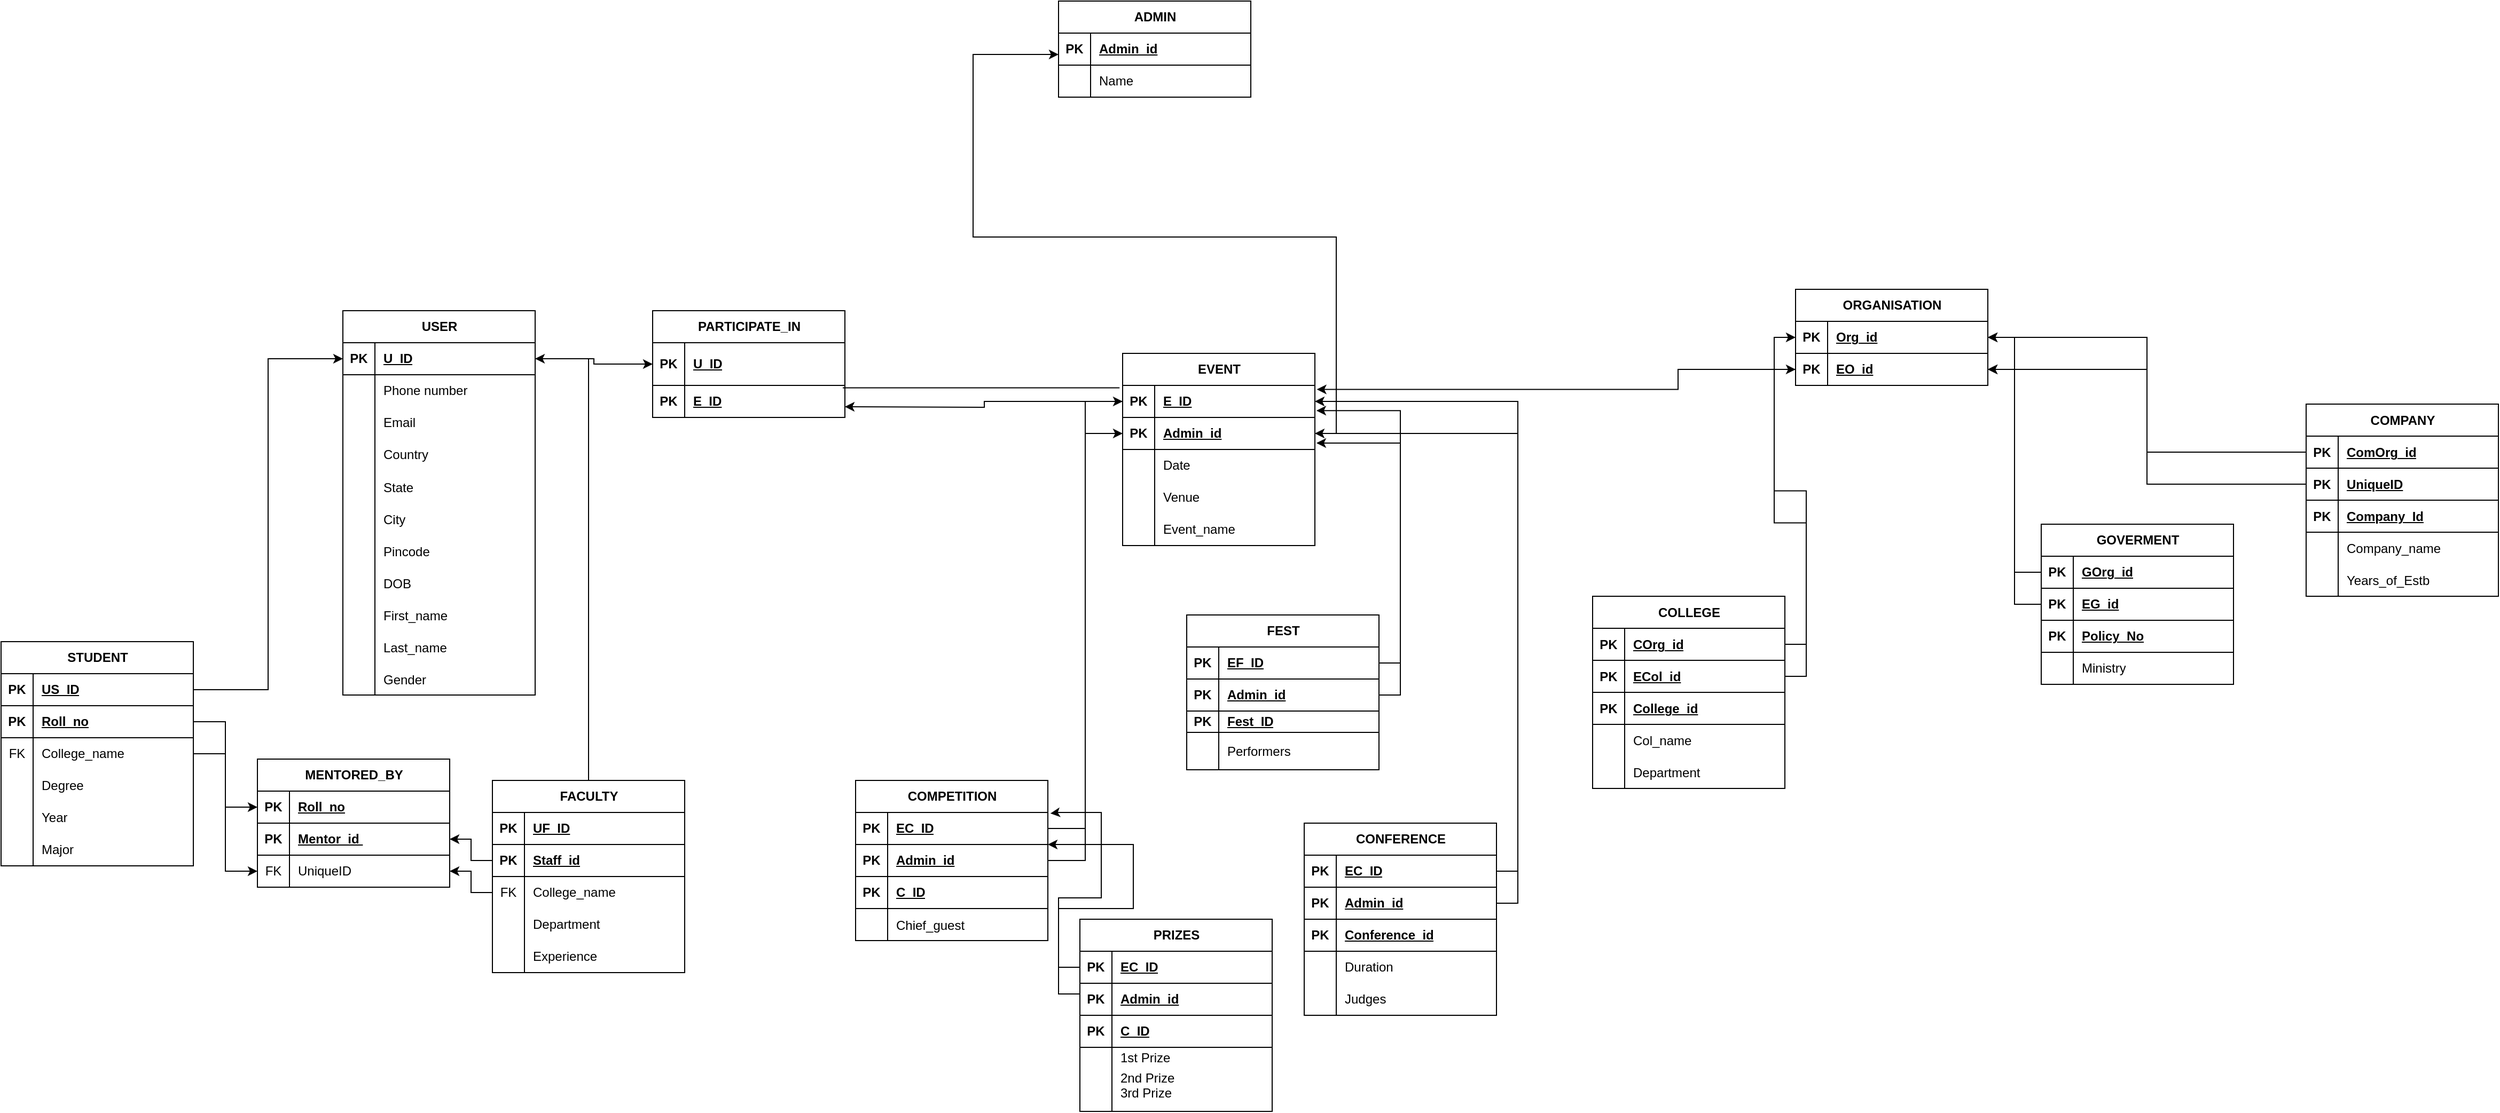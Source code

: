 <mxfile version="24.0.7" type="github">
  <diagram id="C5RBs43oDa-KdzZeNtuy" name="Page-1">
    <mxGraphModel dx="1989" dy="1307" grid="1" gridSize="10" guides="1" tooltips="1" connect="1" arrows="1" fold="1" page="1" pageScale="1" pageWidth="583" pageHeight="413" math="0" shadow="0">
      <root>
        <mxCell id="WIyWlLk6GJQsqaUBKTNV-0" />
        <mxCell id="WIyWlLk6GJQsqaUBKTNV-1" parent="WIyWlLk6GJQsqaUBKTNV-0" />
        <mxCell id="fu7V1k_sr6-8xMSNbpXw-26" value="USER" style="shape=table;startSize=30;container=1;collapsible=1;childLayout=tableLayout;fixedRows=1;rowLines=0;fontStyle=1;align=center;resizeLast=1;html=1;" parent="WIyWlLk6GJQsqaUBKTNV-1" vertex="1">
          <mxGeometry x="50" y="60" width="180" height="360" as="geometry">
            <mxRectangle x="50" y="60" width="70" height="30" as="alternateBounds" />
          </mxGeometry>
        </mxCell>
        <mxCell id="fu7V1k_sr6-8xMSNbpXw-27" value="" style="shape=tableRow;horizontal=0;startSize=0;swimlaneHead=0;swimlaneBody=0;fillColor=none;collapsible=0;dropTarget=0;points=[[0,0.5],[1,0.5]];portConstraint=eastwest;top=0;left=0;right=0;bottom=1;" parent="fu7V1k_sr6-8xMSNbpXw-26" vertex="1">
          <mxGeometry y="30" width="180" height="30" as="geometry" />
        </mxCell>
        <mxCell id="fu7V1k_sr6-8xMSNbpXw-28" value="PK" style="shape=partialRectangle;connectable=0;fillColor=none;top=0;left=0;bottom=0;right=0;fontStyle=1;overflow=hidden;whiteSpace=wrap;html=1;" parent="fu7V1k_sr6-8xMSNbpXw-27" vertex="1">
          <mxGeometry width="30" height="30" as="geometry">
            <mxRectangle width="30" height="30" as="alternateBounds" />
          </mxGeometry>
        </mxCell>
        <mxCell id="fu7V1k_sr6-8xMSNbpXw-29" value="U_ID" style="shape=partialRectangle;connectable=0;fillColor=none;top=0;left=0;bottom=0;right=0;align=left;spacingLeft=6;fontStyle=5;overflow=hidden;whiteSpace=wrap;html=1;" parent="fu7V1k_sr6-8xMSNbpXw-27" vertex="1">
          <mxGeometry x="30" width="150" height="30" as="geometry">
            <mxRectangle width="150" height="30" as="alternateBounds" />
          </mxGeometry>
        </mxCell>
        <mxCell id="fu7V1k_sr6-8xMSNbpXw-30" value="" style="shape=tableRow;horizontal=0;startSize=0;swimlaneHead=0;swimlaneBody=0;fillColor=none;collapsible=0;dropTarget=0;points=[[0,0.5],[1,0.5]];portConstraint=eastwest;top=0;left=0;right=0;bottom=0;" parent="fu7V1k_sr6-8xMSNbpXw-26" vertex="1">
          <mxGeometry y="60" width="180" height="30" as="geometry" />
        </mxCell>
        <mxCell id="fu7V1k_sr6-8xMSNbpXw-31" value="" style="shape=partialRectangle;connectable=0;fillColor=none;top=0;left=0;bottom=0;right=0;editable=1;overflow=hidden;whiteSpace=wrap;html=1;" parent="fu7V1k_sr6-8xMSNbpXw-30" vertex="1">
          <mxGeometry width="30" height="30" as="geometry">
            <mxRectangle width="30" height="30" as="alternateBounds" />
          </mxGeometry>
        </mxCell>
        <mxCell id="fu7V1k_sr6-8xMSNbpXw-32" value="Phone number" style="shape=partialRectangle;connectable=0;fillColor=none;top=0;left=0;bottom=0;right=0;align=left;spacingLeft=6;overflow=hidden;whiteSpace=wrap;html=1;" parent="fu7V1k_sr6-8xMSNbpXw-30" vertex="1">
          <mxGeometry x="30" width="150" height="30" as="geometry">
            <mxRectangle width="150" height="30" as="alternateBounds" />
          </mxGeometry>
        </mxCell>
        <mxCell id="fu7V1k_sr6-8xMSNbpXw-33" value="" style="shape=tableRow;horizontal=0;startSize=0;swimlaneHead=0;swimlaneBody=0;fillColor=none;collapsible=0;dropTarget=0;points=[[0,0.5],[1,0.5]];portConstraint=eastwest;top=0;left=0;right=0;bottom=0;" parent="fu7V1k_sr6-8xMSNbpXw-26" vertex="1">
          <mxGeometry y="90" width="180" height="30" as="geometry" />
        </mxCell>
        <mxCell id="fu7V1k_sr6-8xMSNbpXw-34" value="" style="shape=partialRectangle;connectable=0;fillColor=none;top=0;left=0;bottom=0;right=0;editable=1;overflow=hidden;whiteSpace=wrap;html=1;" parent="fu7V1k_sr6-8xMSNbpXw-33" vertex="1">
          <mxGeometry width="30" height="30" as="geometry">
            <mxRectangle width="30" height="30" as="alternateBounds" />
          </mxGeometry>
        </mxCell>
        <mxCell id="fu7V1k_sr6-8xMSNbpXw-35" value="Email" style="shape=partialRectangle;connectable=0;fillColor=none;top=0;left=0;bottom=0;right=0;align=left;spacingLeft=6;overflow=hidden;whiteSpace=wrap;html=1;" parent="fu7V1k_sr6-8xMSNbpXw-33" vertex="1">
          <mxGeometry x="30" width="150" height="30" as="geometry">
            <mxRectangle width="150" height="30" as="alternateBounds" />
          </mxGeometry>
        </mxCell>
        <mxCell id="fu7V1k_sr6-8xMSNbpXw-36" value="" style="shape=tableRow;horizontal=0;startSize=0;swimlaneHead=0;swimlaneBody=0;fillColor=none;collapsible=0;dropTarget=0;points=[[0,0.5],[1,0.5]];portConstraint=eastwest;top=0;left=0;right=0;bottom=0;" parent="fu7V1k_sr6-8xMSNbpXw-26" vertex="1">
          <mxGeometry y="120" width="180" height="30" as="geometry" />
        </mxCell>
        <mxCell id="fu7V1k_sr6-8xMSNbpXw-37" value="" style="shape=partialRectangle;connectable=0;fillColor=none;top=0;left=0;bottom=0;right=0;editable=1;overflow=hidden;whiteSpace=wrap;html=1;" parent="fu7V1k_sr6-8xMSNbpXw-36" vertex="1">
          <mxGeometry width="30" height="30" as="geometry">
            <mxRectangle width="30" height="30" as="alternateBounds" />
          </mxGeometry>
        </mxCell>
        <mxCell id="fu7V1k_sr6-8xMSNbpXw-38" value="Country" style="shape=partialRectangle;connectable=0;fillColor=none;top=0;left=0;bottom=0;right=0;align=left;spacingLeft=6;overflow=hidden;whiteSpace=wrap;html=1;" parent="fu7V1k_sr6-8xMSNbpXw-36" vertex="1">
          <mxGeometry x="30" width="150" height="30" as="geometry">
            <mxRectangle width="150" height="30" as="alternateBounds" />
          </mxGeometry>
        </mxCell>
        <mxCell id="fu7V1k_sr6-8xMSNbpXw-39" value="" style="shape=tableRow;horizontal=0;startSize=0;swimlaneHead=0;swimlaneBody=0;fillColor=none;collapsible=0;dropTarget=0;points=[[0,0.5],[1,0.5]];portConstraint=eastwest;top=0;left=0;right=0;bottom=0;" parent="fu7V1k_sr6-8xMSNbpXw-26" vertex="1">
          <mxGeometry y="150" width="180" height="30" as="geometry" />
        </mxCell>
        <mxCell id="fu7V1k_sr6-8xMSNbpXw-40" value="" style="shape=partialRectangle;connectable=0;fillColor=none;top=0;left=0;bottom=0;right=0;editable=1;overflow=hidden;" parent="fu7V1k_sr6-8xMSNbpXw-39" vertex="1">
          <mxGeometry width="30" height="30" as="geometry">
            <mxRectangle width="30" height="30" as="alternateBounds" />
          </mxGeometry>
        </mxCell>
        <mxCell id="fu7V1k_sr6-8xMSNbpXw-41" value="State " style="shape=partialRectangle;connectable=0;fillColor=none;top=0;left=0;bottom=0;right=0;align=left;spacingLeft=6;overflow=hidden;" parent="fu7V1k_sr6-8xMSNbpXw-39" vertex="1">
          <mxGeometry x="30" width="150" height="30" as="geometry">
            <mxRectangle width="150" height="30" as="alternateBounds" />
          </mxGeometry>
        </mxCell>
        <mxCell id="fu7V1k_sr6-8xMSNbpXw-42" value="" style="shape=tableRow;horizontal=0;startSize=0;swimlaneHead=0;swimlaneBody=0;fillColor=none;collapsible=0;dropTarget=0;points=[[0,0.5],[1,0.5]];portConstraint=eastwest;top=0;left=0;right=0;bottom=0;" parent="fu7V1k_sr6-8xMSNbpXw-26" vertex="1">
          <mxGeometry y="180" width="180" height="30" as="geometry" />
        </mxCell>
        <mxCell id="fu7V1k_sr6-8xMSNbpXw-43" value="" style="shape=partialRectangle;connectable=0;fillColor=none;top=0;left=0;bottom=0;right=0;editable=1;overflow=hidden;" parent="fu7V1k_sr6-8xMSNbpXw-42" vertex="1">
          <mxGeometry width="30" height="30" as="geometry">
            <mxRectangle width="30" height="30" as="alternateBounds" />
          </mxGeometry>
        </mxCell>
        <mxCell id="fu7V1k_sr6-8xMSNbpXw-44" value="City" style="shape=partialRectangle;connectable=0;fillColor=none;top=0;left=0;bottom=0;right=0;align=left;spacingLeft=6;overflow=hidden;" parent="fu7V1k_sr6-8xMSNbpXw-42" vertex="1">
          <mxGeometry x="30" width="150" height="30" as="geometry">
            <mxRectangle width="150" height="30" as="alternateBounds" />
          </mxGeometry>
        </mxCell>
        <mxCell id="fu7V1k_sr6-8xMSNbpXw-45" value="" style="shape=tableRow;horizontal=0;startSize=0;swimlaneHead=0;swimlaneBody=0;fillColor=none;collapsible=0;dropTarget=0;points=[[0,0.5],[1,0.5]];portConstraint=eastwest;top=0;left=0;right=0;bottom=0;" parent="fu7V1k_sr6-8xMSNbpXw-26" vertex="1">
          <mxGeometry y="210" width="180" height="30" as="geometry" />
        </mxCell>
        <mxCell id="fu7V1k_sr6-8xMSNbpXw-46" value="" style="shape=partialRectangle;connectable=0;fillColor=none;top=0;left=0;bottom=0;right=0;editable=1;overflow=hidden;" parent="fu7V1k_sr6-8xMSNbpXw-45" vertex="1">
          <mxGeometry width="30" height="30" as="geometry">
            <mxRectangle width="30" height="30" as="alternateBounds" />
          </mxGeometry>
        </mxCell>
        <mxCell id="fu7V1k_sr6-8xMSNbpXw-47" value="Pincode" style="shape=partialRectangle;connectable=0;fillColor=none;top=0;left=0;bottom=0;right=0;align=left;spacingLeft=6;overflow=hidden;" parent="fu7V1k_sr6-8xMSNbpXw-45" vertex="1">
          <mxGeometry x="30" width="150" height="30" as="geometry">
            <mxRectangle width="150" height="30" as="alternateBounds" />
          </mxGeometry>
        </mxCell>
        <mxCell id="fu7V1k_sr6-8xMSNbpXw-48" value="" style="shape=tableRow;horizontal=0;startSize=0;swimlaneHead=0;swimlaneBody=0;fillColor=none;collapsible=0;dropTarget=0;points=[[0,0.5],[1,0.5]];portConstraint=eastwest;top=0;left=0;right=0;bottom=0;" parent="fu7V1k_sr6-8xMSNbpXw-26" vertex="1">
          <mxGeometry y="240" width="180" height="30" as="geometry" />
        </mxCell>
        <mxCell id="fu7V1k_sr6-8xMSNbpXw-49" value="" style="shape=partialRectangle;connectable=0;fillColor=none;top=0;left=0;bottom=0;right=0;editable=1;overflow=hidden;" parent="fu7V1k_sr6-8xMSNbpXw-48" vertex="1">
          <mxGeometry width="30" height="30" as="geometry">
            <mxRectangle width="30" height="30" as="alternateBounds" />
          </mxGeometry>
        </mxCell>
        <mxCell id="fu7V1k_sr6-8xMSNbpXw-50" value="DOB" style="shape=partialRectangle;connectable=0;fillColor=none;top=0;left=0;bottom=0;right=0;align=left;spacingLeft=6;overflow=hidden;" parent="fu7V1k_sr6-8xMSNbpXw-48" vertex="1">
          <mxGeometry x="30" width="150" height="30" as="geometry">
            <mxRectangle width="150" height="30" as="alternateBounds" />
          </mxGeometry>
        </mxCell>
        <mxCell id="fu7V1k_sr6-8xMSNbpXw-52" value="" style="shape=tableRow;horizontal=0;startSize=0;swimlaneHead=0;swimlaneBody=0;fillColor=none;collapsible=0;dropTarget=0;points=[[0,0.5],[1,0.5]];portConstraint=eastwest;top=0;left=0;right=0;bottom=0;" parent="fu7V1k_sr6-8xMSNbpXw-26" vertex="1">
          <mxGeometry y="270" width="180" height="30" as="geometry" />
        </mxCell>
        <mxCell id="fu7V1k_sr6-8xMSNbpXw-53" value="" style="shape=partialRectangle;connectable=0;fillColor=none;top=0;left=0;bottom=0;right=0;editable=1;overflow=hidden;" parent="fu7V1k_sr6-8xMSNbpXw-52" vertex="1">
          <mxGeometry width="30" height="30" as="geometry">
            <mxRectangle width="30" height="30" as="alternateBounds" />
          </mxGeometry>
        </mxCell>
        <mxCell id="fu7V1k_sr6-8xMSNbpXw-54" value="First_name " style="shape=partialRectangle;connectable=0;fillColor=none;top=0;left=0;bottom=0;right=0;align=left;spacingLeft=6;overflow=hidden;" parent="fu7V1k_sr6-8xMSNbpXw-52" vertex="1">
          <mxGeometry x="30" width="150" height="30" as="geometry">
            <mxRectangle width="150" height="30" as="alternateBounds" />
          </mxGeometry>
        </mxCell>
        <mxCell id="fu7V1k_sr6-8xMSNbpXw-55" value="" style="shape=tableRow;horizontal=0;startSize=0;swimlaneHead=0;swimlaneBody=0;fillColor=none;collapsible=0;dropTarget=0;points=[[0,0.5],[1,0.5]];portConstraint=eastwest;top=0;left=0;right=0;bottom=0;" parent="fu7V1k_sr6-8xMSNbpXw-26" vertex="1">
          <mxGeometry y="300" width="180" height="30" as="geometry" />
        </mxCell>
        <mxCell id="fu7V1k_sr6-8xMSNbpXw-56" value="" style="shape=partialRectangle;connectable=0;fillColor=none;top=0;left=0;bottom=0;right=0;editable=1;overflow=hidden;" parent="fu7V1k_sr6-8xMSNbpXw-55" vertex="1">
          <mxGeometry width="30" height="30" as="geometry">
            <mxRectangle width="30" height="30" as="alternateBounds" />
          </mxGeometry>
        </mxCell>
        <mxCell id="fu7V1k_sr6-8xMSNbpXw-57" value="Last_name" style="shape=partialRectangle;connectable=0;fillColor=none;top=0;left=0;bottom=0;right=0;align=left;spacingLeft=6;overflow=hidden;" parent="fu7V1k_sr6-8xMSNbpXw-55" vertex="1">
          <mxGeometry x="30" width="150" height="30" as="geometry">
            <mxRectangle width="150" height="30" as="alternateBounds" />
          </mxGeometry>
        </mxCell>
        <mxCell id="fu7V1k_sr6-8xMSNbpXw-58" value="" style="shape=tableRow;horizontal=0;startSize=0;swimlaneHead=0;swimlaneBody=0;fillColor=none;collapsible=0;dropTarget=0;points=[[0,0.5],[1,0.5]];portConstraint=eastwest;top=0;left=0;right=0;bottom=0;" parent="fu7V1k_sr6-8xMSNbpXw-26" vertex="1">
          <mxGeometry y="330" width="180" height="30" as="geometry" />
        </mxCell>
        <mxCell id="fu7V1k_sr6-8xMSNbpXw-59" value="" style="shape=partialRectangle;connectable=0;fillColor=none;top=0;left=0;bottom=0;right=0;editable=1;overflow=hidden;" parent="fu7V1k_sr6-8xMSNbpXw-58" vertex="1">
          <mxGeometry width="30" height="30" as="geometry">
            <mxRectangle width="30" height="30" as="alternateBounds" />
          </mxGeometry>
        </mxCell>
        <mxCell id="fu7V1k_sr6-8xMSNbpXw-60" value="Gender" style="shape=partialRectangle;connectable=0;fillColor=none;top=0;left=0;bottom=0;right=0;align=left;spacingLeft=6;overflow=hidden;" parent="fu7V1k_sr6-8xMSNbpXw-58" vertex="1">
          <mxGeometry x="30" width="150" height="30" as="geometry">
            <mxRectangle width="150" height="30" as="alternateBounds" />
          </mxGeometry>
        </mxCell>
        <mxCell id="fu7V1k_sr6-8xMSNbpXw-104" value="PARTICIPATE_IN" style="shape=table;startSize=30;container=1;collapsible=1;childLayout=tableLayout;fixedRows=1;rowLines=0;fontStyle=1;align=center;resizeLast=1;html=1;" parent="WIyWlLk6GJQsqaUBKTNV-1" vertex="1">
          <mxGeometry x="340" y="60" width="180" height="100" as="geometry">
            <mxRectangle x="340" y="60" width="70" height="30" as="alternateBounds" />
          </mxGeometry>
        </mxCell>
        <mxCell id="fu7V1k_sr6-8xMSNbpXw-105" value="" style="shape=tableRow;horizontal=0;startSize=0;swimlaneHead=0;swimlaneBody=0;fillColor=none;collapsible=0;dropTarget=0;points=[[0,0.5],[1,0.5]];portConstraint=eastwest;top=0;left=0;right=0;bottom=1;" parent="fu7V1k_sr6-8xMSNbpXw-104" vertex="1">
          <mxGeometry y="30" width="180" height="40" as="geometry" />
        </mxCell>
        <mxCell id="fu7V1k_sr6-8xMSNbpXw-106" value="PK" style="shape=partialRectangle;connectable=0;fillColor=none;top=0;left=0;bottom=0;right=0;fontStyle=1;overflow=hidden;whiteSpace=wrap;html=1;" parent="fu7V1k_sr6-8xMSNbpXw-105" vertex="1">
          <mxGeometry width="30" height="40" as="geometry">
            <mxRectangle width="30" height="40" as="alternateBounds" />
          </mxGeometry>
        </mxCell>
        <mxCell id="fu7V1k_sr6-8xMSNbpXw-107" value="U_ID" style="shape=partialRectangle;connectable=0;fillColor=none;top=0;left=0;bottom=0;right=0;align=left;spacingLeft=6;fontStyle=5;overflow=hidden;whiteSpace=wrap;html=1;" parent="fu7V1k_sr6-8xMSNbpXw-105" vertex="1">
          <mxGeometry x="30" width="150" height="40" as="geometry">
            <mxRectangle width="150" height="40" as="alternateBounds" />
          </mxGeometry>
        </mxCell>
        <mxCell id="fu7V1k_sr6-8xMSNbpXw-125" value="" style="shape=tableRow;horizontal=0;startSize=0;swimlaneHead=0;swimlaneBody=0;fillColor=none;collapsible=0;dropTarget=0;points=[[0,0.5],[1,0.5]];portConstraint=eastwest;top=0;left=0;right=0;bottom=1;" parent="fu7V1k_sr6-8xMSNbpXw-104" vertex="1">
          <mxGeometry y="70" width="180" height="30" as="geometry" />
        </mxCell>
        <mxCell id="fu7V1k_sr6-8xMSNbpXw-126" value="PK" style="shape=partialRectangle;connectable=0;fillColor=none;top=0;left=0;bottom=0;right=0;fontStyle=1;overflow=hidden;whiteSpace=wrap;html=1;" parent="fu7V1k_sr6-8xMSNbpXw-125" vertex="1">
          <mxGeometry width="30" height="30" as="geometry">
            <mxRectangle width="30" height="30" as="alternateBounds" />
          </mxGeometry>
        </mxCell>
        <mxCell id="fu7V1k_sr6-8xMSNbpXw-127" value="E_ID" style="shape=partialRectangle;connectable=0;fillColor=none;top=0;left=0;bottom=0;right=0;align=left;spacingLeft=6;fontStyle=5;overflow=hidden;whiteSpace=wrap;html=1;" parent="fu7V1k_sr6-8xMSNbpXw-125" vertex="1">
          <mxGeometry x="30" width="150" height="30" as="geometry">
            <mxRectangle width="150" height="30" as="alternateBounds" />
          </mxGeometry>
        </mxCell>
        <mxCell id="fu7V1k_sr6-8xMSNbpXw-133" value="EVENT" style="shape=table;startSize=30;container=1;collapsible=1;childLayout=tableLayout;fixedRows=1;rowLines=0;fontStyle=1;align=center;resizeLast=1;html=1;" parent="WIyWlLk6GJQsqaUBKTNV-1" vertex="1">
          <mxGeometry x="780" y="100" width="180" height="180" as="geometry" />
        </mxCell>
        <mxCell id="fu7V1k_sr6-8xMSNbpXw-134" value="" style="shape=tableRow;horizontal=0;startSize=0;swimlaneHead=0;swimlaneBody=0;fillColor=none;collapsible=0;dropTarget=0;points=[[0,0.5],[1,0.5]];portConstraint=eastwest;top=0;left=0;right=0;bottom=1;" parent="fu7V1k_sr6-8xMSNbpXw-133" vertex="1">
          <mxGeometry y="30" width="180" height="30" as="geometry" />
        </mxCell>
        <mxCell id="fu7V1k_sr6-8xMSNbpXw-135" value="PK" style="shape=partialRectangle;connectable=0;fillColor=none;top=0;left=0;bottom=0;right=0;fontStyle=1;overflow=hidden;whiteSpace=wrap;html=1;" parent="fu7V1k_sr6-8xMSNbpXw-134" vertex="1">
          <mxGeometry width="30" height="30" as="geometry">
            <mxRectangle width="30" height="30" as="alternateBounds" />
          </mxGeometry>
        </mxCell>
        <mxCell id="fu7V1k_sr6-8xMSNbpXw-136" value="E_ID" style="shape=partialRectangle;connectable=0;fillColor=none;top=0;left=0;bottom=0;right=0;align=left;spacingLeft=6;fontStyle=5;overflow=hidden;whiteSpace=wrap;html=1;" parent="fu7V1k_sr6-8xMSNbpXw-134" vertex="1">
          <mxGeometry x="30" width="150" height="30" as="geometry">
            <mxRectangle width="150" height="30" as="alternateBounds" />
          </mxGeometry>
        </mxCell>
        <mxCell id="fu7V1k_sr6-8xMSNbpXw-158" value="" style="shape=tableRow;horizontal=0;startSize=0;swimlaneHead=0;swimlaneBody=0;fillColor=none;collapsible=0;dropTarget=0;points=[[0,0.5],[1,0.5]];portConstraint=eastwest;top=0;left=0;right=0;bottom=1;" parent="fu7V1k_sr6-8xMSNbpXw-133" vertex="1">
          <mxGeometry y="60" width="180" height="30" as="geometry" />
        </mxCell>
        <mxCell id="fu7V1k_sr6-8xMSNbpXw-159" value="PK" style="shape=partialRectangle;connectable=0;fillColor=none;top=0;left=0;bottom=0;right=0;fontStyle=1;overflow=hidden;whiteSpace=wrap;html=1;" parent="fu7V1k_sr6-8xMSNbpXw-158" vertex="1">
          <mxGeometry width="30" height="30" as="geometry">
            <mxRectangle width="30" height="30" as="alternateBounds" />
          </mxGeometry>
        </mxCell>
        <mxCell id="fu7V1k_sr6-8xMSNbpXw-160" value="Admin_id" style="shape=partialRectangle;connectable=0;fillColor=none;top=0;left=0;bottom=0;right=0;align=left;spacingLeft=6;fontStyle=5;overflow=hidden;whiteSpace=wrap;html=1;" parent="fu7V1k_sr6-8xMSNbpXw-158" vertex="1">
          <mxGeometry x="30" width="150" height="30" as="geometry">
            <mxRectangle width="150" height="30" as="alternateBounds" />
          </mxGeometry>
        </mxCell>
        <mxCell id="fu7V1k_sr6-8xMSNbpXw-137" value="" style="shape=tableRow;horizontal=0;startSize=0;swimlaneHead=0;swimlaneBody=0;fillColor=none;collapsible=0;dropTarget=0;points=[[0,0.5],[1,0.5]];portConstraint=eastwest;top=0;left=0;right=0;bottom=0;" parent="fu7V1k_sr6-8xMSNbpXw-133" vertex="1">
          <mxGeometry y="90" width="180" height="30" as="geometry" />
        </mxCell>
        <mxCell id="fu7V1k_sr6-8xMSNbpXw-138" value="" style="shape=partialRectangle;connectable=0;fillColor=none;top=0;left=0;bottom=0;right=0;editable=1;overflow=hidden;whiteSpace=wrap;html=1;" parent="fu7V1k_sr6-8xMSNbpXw-137" vertex="1">
          <mxGeometry width="30" height="30" as="geometry">
            <mxRectangle width="30" height="30" as="alternateBounds" />
          </mxGeometry>
        </mxCell>
        <mxCell id="fu7V1k_sr6-8xMSNbpXw-139" value="Date" style="shape=partialRectangle;connectable=0;fillColor=none;top=0;left=0;bottom=0;right=0;align=left;spacingLeft=6;overflow=hidden;whiteSpace=wrap;html=1;" parent="fu7V1k_sr6-8xMSNbpXw-137" vertex="1">
          <mxGeometry x="30" width="150" height="30" as="geometry">
            <mxRectangle width="150" height="30" as="alternateBounds" />
          </mxGeometry>
        </mxCell>
        <mxCell id="fu7V1k_sr6-8xMSNbpXw-140" value="" style="shape=tableRow;horizontal=0;startSize=0;swimlaneHead=0;swimlaneBody=0;fillColor=none;collapsible=0;dropTarget=0;points=[[0,0.5],[1,0.5]];portConstraint=eastwest;top=0;left=0;right=0;bottom=0;" parent="fu7V1k_sr6-8xMSNbpXw-133" vertex="1">
          <mxGeometry y="120" width="180" height="30" as="geometry" />
        </mxCell>
        <mxCell id="fu7V1k_sr6-8xMSNbpXw-141" value="" style="shape=partialRectangle;connectable=0;fillColor=none;top=0;left=0;bottom=0;right=0;editable=1;overflow=hidden;whiteSpace=wrap;html=1;" parent="fu7V1k_sr6-8xMSNbpXw-140" vertex="1">
          <mxGeometry width="30" height="30" as="geometry">
            <mxRectangle width="30" height="30" as="alternateBounds" />
          </mxGeometry>
        </mxCell>
        <mxCell id="fu7V1k_sr6-8xMSNbpXw-142" value="Venue" style="shape=partialRectangle;connectable=0;fillColor=none;top=0;left=0;bottom=0;right=0;align=left;spacingLeft=6;overflow=hidden;whiteSpace=wrap;html=1;" parent="fu7V1k_sr6-8xMSNbpXw-140" vertex="1">
          <mxGeometry x="30" width="150" height="30" as="geometry">
            <mxRectangle width="150" height="30" as="alternateBounds" />
          </mxGeometry>
        </mxCell>
        <mxCell id="fu7V1k_sr6-8xMSNbpXw-143" value="" style="shape=tableRow;horizontal=0;startSize=0;swimlaneHead=0;swimlaneBody=0;fillColor=none;collapsible=0;dropTarget=0;points=[[0,0.5],[1,0.5]];portConstraint=eastwest;top=0;left=0;right=0;bottom=0;" parent="fu7V1k_sr6-8xMSNbpXw-133" vertex="1">
          <mxGeometry y="150" width="180" height="30" as="geometry" />
        </mxCell>
        <mxCell id="fu7V1k_sr6-8xMSNbpXw-144" value="" style="shape=partialRectangle;connectable=0;fillColor=none;top=0;left=0;bottom=0;right=0;editable=1;overflow=hidden;whiteSpace=wrap;html=1;" parent="fu7V1k_sr6-8xMSNbpXw-143" vertex="1">
          <mxGeometry width="30" height="30" as="geometry">
            <mxRectangle width="30" height="30" as="alternateBounds" />
          </mxGeometry>
        </mxCell>
        <mxCell id="fu7V1k_sr6-8xMSNbpXw-145" value="Event_name" style="shape=partialRectangle;connectable=0;fillColor=none;top=0;left=0;bottom=0;right=0;align=left;spacingLeft=6;overflow=hidden;whiteSpace=wrap;html=1;" parent="fu7V1k_sr6-8xMSNbpXw-143" vertex="1">
          <mxGeometry x="30" width="150" height="30" as="geometry">
            <mxRectangle width="150" height="30" as="alternateBounds" />
          </mxGeometry>
        </mxCell>
        <mxCell id="fu7V1k_sr6-8xMSNbpXw-198" style="edgeStyle=orthogonalEdgeStyle;rounded=0;orthogonalLoop=1;jettySize=auto;html=1;exitX=1;exitY=0.5;exitDx=0;exitDy=0;entryX=1;entryY=0.5;entryDx=0;entryDy=0;" parent="fu7V1k_sr6-8xMSNbpXw-133" source="fu7V1k_sr6-8xMSNbpXw-134" target="fu7V1k_sr6-8xMSNbpXw-134" edge="1">
          <mxGeometry relative="1" as="geometry" />
        </mxCell>
        <mxCell id="fu7V1k_sr6-8xMSNbpXw-147" value="" style="endArrow=none;html=1;rounded=0;entryX=-0.016;entryY=0.073;entryDx=0;entryDy=0;entryPerimeter=0;exitX=0.989;exitY=0.073;exitDx=0;exitDy=0;exitPerimeter=0;" parent="WIyWlLk6GJQsqaUBKTNV-1" source="fu7V1k_sr6-8xMSNbpXw-125" target="fu7V1k_sr6-8xMSNbpXw-134" edge="1">
          <mxGeometry relative="1" as="geometry">
            <mxPoint x="420" y="130" as="sourcePoint" />
            <mxPoint x="580" y="130" as="targetPoint" />
          </mxGeometry>
        </mxCell>
        <mxCell id="fu7V1k_sr6-8xMSNbpXw-161" value="ADMIN" style="shape=table;startSize=30;container=1;collapsible=1;childLayout=tableLayout;fixedRows=1;rowLines=0;fontStyle=1;align=center;resizeLast=1;html=1;" parent="WIyWlLk6GJQsqaUBKTNV-1" vertex="1">
          <mxGeometry x="720" y="-230" width="180" height="90" as="geometry" />
        </mxCell>
        <mxCell id="fu7V1k_sr6-8xMSNbpXw-162" value="" style="shape=tableRow;horizontal=0;startSize=0;swimlaneHead=0;swimlaneBody=0;fillColor=none;collapsible=0;dropTarget=0;points=[[0,0.5],[1,0.5]];portConstraint=eastwest;top=0;left=0;right=0;bottom=1;" parent="fu7V1k_sr6-8xMSNbpXw-161" vertex="1">
          <mxGeometry y="30" width="180" height="30" as="geometry" />
        </mxCell>
        <mxCell id="fu7V1k_sr6-8xMSNbpXw-163" value="PK" style="shape=partialRectangle;connectable=0;fillColor=none;top=0;left=0;bottom=0;right=0;fontStyle=1;overflow=hidden;whiteSpace=wrap;html=1;" parent="fu7V1k_sr6-8xMSNbpXw-162" vertex="1">
          <mxGeometry width="30" height="30" as="geometry">
            <mxRectangle width="30" height="30" as="alternateBounds" />
          </mxGeometry>
        </mxCell>
        <mxCell id="fu7V1k_sr6-8xMSNbpXw-164" value="Admin_id" style="shape=partialRectangle;connectable=0;fillColor=none;top=0;left=0;bottom=0;right=0;align=left;spacingLeft=6;fontStyle=5;overflow=hidden;whiteSpace=wrap;html=1;" parent="fu7V1k_sr6-8xMSNbpXw-162" vertex="1">
          <mxGeometry x="30" width="150" height="30" as="geometry">
            <mxRectangle width="150" height="30" as="alternateBounds" />
          </mxGeometry>
        </mxCell>
        <mxCell id="fu7V1k_sr6-8xMSNbpXw-165" value="" style="shape=tableRow;horizontal=0;startSize=0;swimlaneHead=0;swimlaneBody=0;fillColor=none;collapsible=0;dropTarget=0;points=[[0,0.5],[1,0.5]];portConstraint=eastwest;top=0;left=0;right=0;bottom=0;" parent="fu7V1k_sr6-8xMSNbpXw-161" vertex="1">
          <mxGeometry y="60" width="180" height="30" as="geometry" />
        </mxCell>
        <mxCell id="fu7V1k_sr6-8xMSNbpXw-166" value="" style="shape=partialRectangle;connectable=0;fillColor=none;top=0;left=0;bottom=0;right=0;editable=1;overflow=hidden;whiteSpace=wrap;html=1;" parent="fu7V1k_sr6-8xMSNbpXw-165" vertex="1">
          <mxGeometry width="30" height="30" as="geometry">
            <mxRectangle width="30" height="30" as="alternateBounds" />
          </mxGeometry>
        </mxCell>
        <mxCell id="fu7V1k_sr6-8xMSNbpXw-167" value="Name" style="shape=partialRectangle;connectable=0;fillColor=none;top=0;left=0;bottom=0;right=0;align=left;spacingLeft=6;overflow=hidden;whiteSpace=wrap;html=1;" parent="fu7V1k_sr6-8xMSNbpXw-165" vertex="1">
          <mxGeometry x="30" width="150" height="30" as="geometry">
            <mxRectangle width="150" height="30" as="alternateBounds" />
          </mxGeometry>
        </mxCell>
        <mxCell id="fu7V1k_sr6-8xMSNbpXw-175" value="ORGANISATION" style="shape=table;startSize=30;container=1;collapsible=1;childLayout=tableLayout;fixedRows=1;rowLines=0;fontStyle=1;align=center;resizeLast=1;html=1;" parent="WIyWlLk6GJQsqaUBKTNV-1" vertex="1">
          <mxGeometry x="1410" y="40" width="180" height="90" as="geometry" />
        </mxCell>
        <mxCell id="fu7V1k_sr6-8xMSNbpXw-176" value="" style="shape=tableRow;horizontal=0;startSize=0;swimlaneHead=0;swimlaneBody=0;fillColor=none;collapsible=0;dropTarget=0;points=[[0,0.5],[1,0.5]];portConstraint=eastwest;top=0;left=0;right=0;bottom=1;" parent="fu7V1k_sr6-8xMSNbpXw-175" vertex="1">
          <mxGeometry y="30" width="180" height="30" as="geometry" />
        </mxCell>
        <mxCell id="fu7V1k_sr6-8xMSNbpXw-177" value="PK" style="shape=partialRectangle;connectable=0;fillColor=none;top=0;left=0;bottom=0;right=0;fontStyle=1;overflow=hidden;whiteSpace=wrap;html=1;" parent="fu7V1k_sr6-8xMSNbpXw-176" vertex="1">
          <mxGeometry width="30" height="30" as="geometry">
            <mxRectangle width="30" height="30" as="alternateBounds" />
          </mxGeometry>
        </mxCell>
        <mxCell id="fu7V1k_sr6-8xMSNbpXw-178" value="Org_id" style="shape=partialRectangle;connectable=0;fillColor=none;top=0;left=0;bottom=0;right=0;align=left;spacingLeft=6;fontStyle=5;overflow=hidden;whiteSpace=wrap;html=1;" parent="fu7V1k_sr6-8xMSNbpXw-176" vertex="1">
          <mxGeometry x="30" width="150" height="30" as="geometry">
            <mxRectangle width="150" height="30" as="alternateBounds" />
          </mxGeometry>
        </mxCell>
        <mxCell id="fu7V1k_sr6-8xMSNbpXw-195" value="" style="shape=tableRow;horizontal=0;startSize=0;swimlaneHead=0;swimlaneBody=0;fillColor=none;collapsible=0;dropTarget=0;points=[[0,0.5],[1,0.5]];portConstraint=eastwest;top=0;left=0;right=0;bottom=1;" parent="fu7V1k_sr6-8xMSNbpXw-175" vertex="1">
          <mxGeometry y="60" width="180" height="30" as="geometry" />
        </mxCell>
        <mxCell id="fu7V1k_sr6-8xMSNbpXw-196" value="PK" style="shape=partialRectangle;connectable=0;fillColor=none;top=0;left=0;bottom=0;right=0;fontStyle=1;overflow=hidden;whiteSpace=wrap;html=1;" parent="fu7V1k_sr6-8xMSNbpXw-195" vertex="1">
          <mxGeometry width="30" height="30" as="geometry">
            <mxRectangle width="30" height="30" as="alternateBounds" />
          </mxGeometry>
        </mxCell>
        <mxCell id="fu7V1k_sr6-8xMSNbpXw-197" value="EO_id" style="shape=partialRectangle;connectable=0;fillColor=none;top=0;left=0;bottom=0;right=0;align=left;spacingLeft=6;fontStyle=5;overflow=hidden;whiteSpace=wrap;html=1;" parent="fu7V1k_sr6-8xMSNbpXw-195" vertex="1">
          <mxGeometry x="30" width="150" height="30" as="geometry">
            <mxRectangle width="150" height="30" as="alternateBounds" />
          </mxGeometry>
        </mxCell>
        <mxCell id="fu7V1k_sr6-8xMSNbpXw-190" style="edgeStyle=orthogonalEdgeStyle;rounded=0;orthogonalLoop=1;jettySize=auto;html=1;exitX=1;exitY=0.5;exitDx=0;exitDy=0;entryX=0;entryY=0.5;entryDx=0;entryDy=0;" parent="WIyWlLk6GJQsqaUBKTNV-1" source="fu7V1k_sr6-8xMSNbpXw-27" target="fu7V1k_sr6-8xMSNbpXw-105" edge="1">
          <mxGeometry relative="1" as="geometry" />
        </mxCell>
        <mxCell id="fu7V1k_sr6-8xMSNbpXw-194" style="edgeStyle=orthogonalEdgeStyle;rounded=0;orthogonalLoop=1;jettySize=auto;html=1;exitX=0;exitY=0.5;exitDx=0;exitDy=0;" parent="WIyWlLk6GJQsqaUBKTNV-1" source="fu7V1k_sr6-8xMSNbpXw-134" edge="1">
          <mxGeometry relative="1" as="geometry">
            <mxPoint x="520" y="150" as="targetPoint" />
          </mxGeometry>
        </mxCell>
        <mxCell id="fu7V1k_sr6-8xMSNbpXw-199" value="MENTORED_BY" style="shape=table;startSize=30;container=1;collapsible=1;childLayout=tableLayout;fixedRows=1;rowLines=0;fontStyle=1;align=center;resizeLast=1;html=1;" parent="WIyWlLk6GJQsqaUBKTNV-1" vertex="1">
          <mxGeometry x="-30" y="480" width="180" height="120" as="geometry" />
        </mxCell>
        <mxCell id="fu7V1k_sr6-8xMSNbpXw-200" value="" style="shape=tableRow;horizontal=0;startSize=0;swimlaneHead=0;swimlaneBody=0;fillColor=none;collapsible=0;dropTarget=0;points=[[0,0.5],[1,0.5]];portConstraint=eastwest;top=0;left=0;right=0;bottom=1;" parent="fu7V1k_sr6-8xMSNbpXw-199" vertex="1">
          <mxGeometry y="30" width="180" height="30" as="geometry" />
        </mxCell>
        <mxCell id="fu7V1k_sr6-8xMSNbpXw-201" value="PK" style="shape=partialRectangle;connectable=0;fillColor=none;top=0;left=0;bottom=0;right=0;fontStyle=1;overflow=hidden;whiteSpace=wrap;html=1;" parent="fu7V1k_sr6-8xMSNbpXw-200" vertex="1">
          <mxGeometry width="30" height="30" as="geometry">
            <mxRectangle width="30" height="30" as="alternateBounds" />
          </mxGeometry>
        </mxCell>
        <mxCell id="fu7V1k_sr6-8xMSNbpXw-202" value="Roll_no" style="shape=partialRectangle;connectable=0;fillColor=none;top=0;left=0;bottom=0;right=0;align=left;spacingLeft=6;fontStyle=5;overflow=hidden;whiteSpace=wrap;html=1;" parent="fu7V1k_sr6-8xMSNbpXw-200" vertex="1">
          <mxGeometry x="30" width="150" height="30" as="geometry">
            <mxRectangle width="150" height="30" as="alternateBounds" />
          </mxGeometry>
        </mxCell>
        <mxCell id="fu7V1k_sr6-8xMSNbpXw-341" value="" style="shape=tableRow;horizontal=0;startSize=0;swimlaneHead=0;swimlaneBody=0;fillColor=none;collapsible=0;dropTarget=0;points=[[0,0.5],[1,0.5]];portConstraint=eastwest;top=0;left=0;right=0;bottom=1;" parent="fu7V1k_sr6-8xMSNbpXw-199" vertex="1">
          <mxGeometry y="60" width="180" height="30" as="geometry" />
        </mxCell>
        <mxCell id="fu7V1k_sr6-8xMSNbpXw-342" value="PK" style="shape=partialRectangle;connectable=0;fillColor=none;top=0;left=0;bottom=0;right=0;fontStyle=1;overflow=hidden;whiteSpace=wrap;html=1;" parent="fu7V1k_sr6-8xMSNbpXw-341" vertex="1">
          <mxGeometry width="30" height="30" as="geometry">
            <mxRectangle width="30" height="30" as="alternateBounds" />
          </mxGeometry>
        </mxCell>
        <mxCell id="fu7V1k_sr6-8xMSNbpXw-343" value="Mentor_id&amp;nbsp;" style="shape=partialRectangle;connectable=0;fillColor=none;top=0;left=0;bottom=0;right=0;align=left;spacingLeft=6;fontStyle=5;overflow=hidden;whiteSpace=wrap;html=1;" parent="fu7V1k_sr6-8xMSNbpXw-341" vertex="1">
          <mxGeometry x="30" width="150" height="30" as="geometry">
            <mxRectangle width="150" height="30" as="alternateBounds" />
          </mxGeometry>
        </mxCell>
        <mxCell id="fu7V1k_sr6-8xMSNbpXw-385" value="" style="shape=tableRow;horizontal=0;startSize=0;swimlaneHead=0;swimlaneBody=0;fillColor=none;collapsible=0;dropTarget=0;points=[[0,0.5],[1,0.5]];portConstraint=eastwest;top=0;left=0;right=0;bottom=0;" parent="fu7V1k_sr6-8xMSNbpXw-199" vertex="1">
          <mxGeometry y="90" width="180" height="30" as="geometry" />
        </mxCell>
        <mxCell id="fu7V1k_sr6-8xMSNbpXw-386" value="FK" style="shape=partialRectangle;connectable=0;fillColor=none;top=0;left=0;bottom=0;right=0;fontStyle=0;overflow=hidden;whiteSpace=wrap;html=1;" parent="fu7V1k_sr6-8xMSNbpXw-385" vertex="1">
          <mxGeometry width="30" height="30" as="geometry">
            <mxRectangle width="30" height="30" as="alternateBounds" />
          </mxGeometry>
        </mxCell>
        <mxCell id="fu7V1k_sr6-8xMSNbpXw-387" value="UniqueID" style="shape=partialRectangle;connectable=0;fillColor=none;top=0;left=0;bottom=0;right=0;align=left;spacingLeft=6;fontStyle=0;overflow=hidden;whiteSpace=wrap;html=1;" parent="fu7V1k_sr6-8xMSNbpXw-385" vertex="1">
          <mxGeometry x="30" width="150" height="30" as="geometry">
            <mxRectangle width="150" height="30" as="alternateBounds" />
          </mxGeometry>
        </mxCell>
        <mxCell id="fu7V1k_sr6-8xMSNbpXw-212" value="STUDENT" style="shape=table;startSize=30;container=1;collapsible=1;childLayout=tableLayout;fixedRows=1;rowLines=0;fontStyle=1;align=center;resizeLast=1;html=1;" parent="WIyWlLk6GJQsqaUBKTNV-1" vertex="1">
          <mxGeometry x="-270" y="370" width="180" height="210" as="geometry" />
        </mxCell>
        <mxCell id="fu7V1k_sr6-8xMSNbpXw-344" value="" style="shape=tableRow;horizontal=0;startSize=0;swimlaneHead=0;swimlaneBody=0;fillColor=none;collapsible=0;dropTarget=0;points=[[0,0.5],[1,0.5]];portConstraint=eastwest;top=0;left=0;right=0;bottom=1;" parent="fu7V1k_sr6-8xMSNbpXw-212" vertex="1">
          <mxGeometry y="30" width="180" height="30" as="geometry" />
        </mxCell>
        <mxCell id="fu7V1k_sr6-8xMSNbpXw-345" value="PK" style="shape=partialRectangle;connectable=0;fillColor=none;top=0;left=0;bottom=0;right=0;fontStyle=1;overflow=hidden;whiteSpace=wrap;html=1;" parent="fu7V1k_sr6-8xMSNbpXw-344" vertex="1">
          <mxGeometry width="30" height="30" as="geometry">
            <mxRectangle width="30" height="30" as="alternateBounds" />
          </mxGeometry>
        </mxCell>
        <mxCell id="fu7V1k_sr6-8xMSNbpXw-346" value="US_ID" style="shape=partialRectangle;connectable=0;fillColor=none;top=0;left=0;bottom=0;right=0;align=left;spacingLeft=6;fontStyle=5;overflow=hidden;whiteSpace=wrap;html=1;" parent="fu7V1k_sr6-8xMSNbpXw-344" vertex="1">
          <mxGeometry x="30" width="150" height="30" as="geometry">
            <mxRectangle width="150" height="30" as="alternateBounds" />
          </mxGeometry>
        </mxCell>
        <mxCell id="fu7V1k_sr6-8xMSNbpXw-213" value="" style="shape=tableRow;horizontal=0;startSize=0;swimlaneHead=0;swimlaneBody=0;fillColor=none;collapsible=0;dropTarget=0;points=[[0,0.5],[1,0.5]];portConstraint=eastwest;top=0;left=0;right=0;bottom=1;" parent="fu7V1k_sr6-8xMSNbpXw-212" vertex="1">
          <mxGeometry y="60" width="180" height="30" as="geometry" />
        </mxCell>
        <mxCell id="fu7V1k_sr6-8xMSNbpXw-214" value="PK" style="shape=partialRectangle;connectable=0;fillColor=none;top=0;left=0;bottom=0;right=0;fontStyle=1;overflow=hidden;whiteSpace=wrap;html=1;" parent="fu7V1k_sr6-8xMSNbpXw-213" vertex="1">
          <mxGeometry width="30" height="30" as="geometry">
            <mxRectangle width="30" height="30" as="alternateBounds" />
          </mxGeometry>
        </mxCell>
        <mxCell id="fu7V1k_sr6-8xMSNbpXw-215" value="Roll_no" style="shape=partialRectangle;connectable=0;fillColor=none;top=0;left=0;bottom=0;right=0;align=left;spacingLeft=6;fontStyle=5;overflow=hidden;whiteSpace=wrap;html=1;" parent="fu7V1k_sr6-8xMSNbpXw-213" vertex="1">
          <mxGeometry x="30" width="150" height="30" as="geometry">
            <mxRectangle width="150" height="30" as="alternateBounds" />
          </mxGeometry>
        </mxCell>
        <mxCell id="fu7V1k_sr6-8xMSNbpXw-330" value="" style="shape=tableRow;horizontal=0;startSize=0;swimlaneHead=0;swimlaneBody=0;fillColor=none;collapsible=0;dropTarget=0;points=[[0,0.5],[1,0.5]];portConstraint=eastwest;top=0;left=0;right=0;bottom=0;" parent="fu7V1k_sr6-8xMSNbpXw-212" vertex="1">
          <mxGeometry y="90" width="180" height="30" as="geometry" />
        </mxCell>
        <mxCell id="fu7V1k_sr6-8xMSNbpXw-331" value="FK" style="shape=partialRectangle;connectable=0;fillColor=none;top=0;left=0;bottom=0;right=0;fontStyle=0;overflow=hidden;whiteSpace=wrap;html=1;" parent="fu7V1k_sr6-8xMSNbpXw-330" vertex="1">
          <mxGeometry width="30" height="30" as="geometry">
            <mxRectangle width="30" height="30" as="alternateBounds" />
          </mxGeometry>
        </mxCell>
        <mxCell id="fu7V1k_sr6-8xMSNbpXw-332" value="College_name" style="shape=partialRectangle;connectable=0;fillColor=none;top=0;left=0;bottom=0;right=0;align=left;spacingLeft=6;fontStyle=0;overflow=hidden;whiteSpace=wrap;html=1;" parent="fu7V1k_sr6-8xMSNbpXw-330" vertex="1">
          <mxGeometry x="30" width="150" height="30" as="geometry">
            <mxRectangle width="150" height="30" as="alternateBounds" />
          </mxGeometry>
        </mxCell>
        <mxCell id="fu7V1k_sr6-8xMSNbpXw-216" value="" style="shape=tableRow;horizontal=0;startSize=0;swimlaneHead=0;swimlaneBody=0;fillColor=none;collapsible=0;dropTarget=0;points=[[0,0.5],[1,0.5]];portConstraint=eastwest;top=0;left=0;right=0;bottom=0;" parent="fu7V1k_sr6-8xMSNbpXw-212" vertex="1">
          <mxGeometry y="120" width="180" height="30" as="geometry" />
        </mxCell>
        <mxCell id="fu7V1k_sr6-8xMSNbpXw-217" value="" style="shape=partialRectangle;connectable=0;fillColor=none;top=0;left=0;bottom=0;right=0;editable=1;overflow=hidden;whiteSpace=wrap;html=1;" parent="fu7V1k_sr6-8xMSNbpXw-216" vertex="1">
          <mxGeometry width="30" height="30" as="geometry">
            <mxRectangle width="30" height="30" as="alternateBounds" />
          </mxGeometry>
        </mxCell>
        <mxCell id="fu7V1k_sr6-8xMSNbpXw-218" value="Degree" style="shape=partialRectangle;connectable=0;fillColor=none;top=0;left=0;bottom=0;right=0;align=left;spacingLeft=6;overflow=hidden;whiteSpace=wrap;html=1;" parent="fu7V1k_sr6-8xMSNbpXw-216" vertex="1">
          <mxGeometry x="30" width="150" height="30" as="geometry">
            <mxRectangle width="150" height="30" as="alternateBounds" />
          </mxGeometry>
        </mxCell>
        <mxCell id="fu7V1k_sr6-8xMSNbpXw-219" value="" style="shape=tableRow;horizontal=0;startSize=0;swimlaneHead=0;swimlaneBody=0;fillColor=none;collapsible=0;dropTarget=0;points=[[0,0.5],[1,0.5]];portConstraint=eastwest;top=0;left=0;right=0;bottom=0;" parent="fu7V1k_sr6-8xMSNbpXw-212" vertex="1">
          <mxGeometry y="150" width="180" height="30" as="geometry" />
        </mxCell>
        <mxCell id="fu7V1k_sr6-8xMSNbpXw-220" value="" style="shape=partialRectangle;connectable=0;fillColor=none;top=0;left=0;bottom=0;right=0;editable=1;overflow=hidden;whiteSpace=wrap;html=1;" parent="fu7V1k_sr6-8xMSNbpXw-219" vertex="1">
          <mxGeometry width="30" height="30" as="geometry">
            <mxRectangle width="30" height="30" as="alternateBounds" />
          </mxGeometry>
        </mxCell>
        <mxCell id="fu7V1k_sr6-8xMSNbpXw-221" value="Year" style="shape=partialRectangle;connectable=0;fillColor=none;top=0;left=0;bottom=0;right=0;align=left;spacingLeft=6;overflow=hidden;whiteSpace=wrap;html=1;" parent="fu7V1k_sr6-8xMSNbpXw-219" vertex="1">
          <mxGeometry x="30" width="150" height="30" as="geometry">
            <mxRectangle width="150" height="30" as="alternateBounds" />
          </mxGeometry>
        </mxCell>
        <mxCell id="fu7V1k_sr6-8xMSNbpXw-222" value="" style="shape=tableRow;horizontal=0;startSize=0;swimlaneHead=0;swimlaneBody=0;fillColor=none;collapsible=0;dropTarget=0;points=[[0,0.5],[1,0.5]];portConstraint=eastwest;top=0;left=0;right=0;bottom=0;" parent="fu7V1k_sr6-8xMSNbpXw-212" vertex="1">
          <mxGeometry y="180" width="180" height="30" as="geometry" />
        </mxCell>
        <mxCell id="fu7V1k_sr6-8xMSNbpXw-223" value="" style="shape=partialRectangle;connectable=0;fillColor=none;top=0;left=0;bottom=0;right=0;editable=1;overflow=hidden;whiteSpace=wrap;html=1;" parent="fu7V1k_sr6-8xMSNbpXw-222" vertex="1">
          <mxGeometry width="30" height="30" as="geometry">
            <mxRectangle width="30" height="30" as="alternateBounds" />
          </mxGeometry>
        </mxCell>
        <mxCell id="fu7V1k_sr6-8xMSNbpXw-224" value="Major" style="shape=partialRectangle;connectable=0;fillColor=none;top=0;left=0;bottom=0;right=0;align=left;spacingLeft=6;overflow=hidden;whiteSpace=wrap;html=1;" parent="fu7V1k_sr6-8xMSNbpXw-222" vertex="1">
          <mxGeometry x="30" width="150" height="30" as="geometry">
            <mxRectangle width="150" height="30" as="alternateBounds" />
          </mxGeometry>
        </mxCell>
        <mxCell id="fu7V1k_sr6-8xMSNbpXw-238" value="FACULTY" style="shape=table;startSize=30;container=1;collapsible=1;childLayout=tableLayout;fixedRows=1;rowLines=0;fontStyle=1;align=center;resizeLast=1;html=1;" parent="WIyWlLk6GJQsqaUBKTNV-1" vertex="1">
          <mxGeometry x="190" y="500" width="180" height="180" as="geometry" />
        </mxCell>
        <mxCell id="fu7V1k_sr6-8xMSNbpXw-350" value="" style="shape=tableRow;horizontal=0;startSize=0;swimlaneHead=0;swimlaneBody=0;fillColor=none;collapsible=0;dropTarget=0;points=[[0,0.5],[1,0.5]];portConstraint=eastwest;top=0;left=0;right=0;bottom=1;" parent="fu7V1k_sr6-8xMSNbpXw-238" vertex="1">
          <mxGeometry y="30" width="180" height="30" as="geometry" />
        </mxCell>
        <mxCell id="fu7V1k_sr6-8xMSNbpXw-351" value="PK" style="shape=partialRectangle;connectable=0;fillColor=none;top=0;left=0;bottom=0;right=0;fontStyle=1;overflow=hidden;whiteSpace=wrap;html=1;" parent="fu7V1k_sr6-8xMSNbpXw-350" vertex="1">
          <mxGeometry width="30" height="30" as="geometry">
            <mxRectangle width="30" height="30" as="alternateBounds" />
          </mxGeometry>
        </mxCell>
        <mxCell id="fu7V1k_sr6-8xMSNbpXw-352" value="UF_ID" style="shape=partialRectangle;connectable=0;fillColor=none;top=0;left=0;bottom=0;right=0;align=left;spacingLeft=6;fontStyle=5;overflow=hidden;whiteSpace=wrap;html=1;" parent="fu7V1k_sr6-8xMSNbpXw-350" vertex="1">
          <mxGeometry x="30" width="150" height="30" as="geometry">
            <mxRectangle width="150" height="30" as="alternateBounds" />
          </mxGeometry>
        </mxCell>
        <mxCell id="fu7V1k_sr6-8xMSNbpXw-239" value="" style="shape=tableRow;horizontal=0;startSize=0;swimlaneHead=0;swimlaneBody=0;fillColor=none;collapsible=0;dropTarget=0;points=[[0,0.5],[1,0.5]];portConstraint=eastwest;top=0;left=0;right=0;bottom=1;" parent="fu7V1k_sr6-8xMSNbpXw-238" vertex="1">
          <mxGeometry y="60" width="180" height="30" as="geometry" />
        </mxCell>
        <mxCell id="fu7V1k_sr6-8xMSNbpXw-240" value="PK" style="shape=partialRectangle;connectable=0;fillColor=none;top=0;left=0;bottom=0;right=0;fontStyle=1;overflow=hidden;whiteSpace=wrap;html=1;" parent="fu7V1k_sr6-8xMSNbpXw-239" vertex="1">
          <mxGeometry width="30" height="30" as="geometry">
            <mxRectangle width="30" height="30" as="alternateBounds" />
          </mxGeometry>
        </mxCell>
        <mxCell id="fu7V1k_sr6-8xMSNbpXw-241" value="Staff_id" style="shape=partialRectangle;connectable=0;fillColor=none;top=0;left=0;bottom=0;right=0;align=left;spacingLeft=6;fontStyle=5;overflow=hidden;whiteSpace=wrap;html=1;" parent="fu7V1k_sr6-8xMSNbpXw-239" vertex="1">
          <mxGeometry x="30" width="150" height="30" as="geometry">
            <mxRectangle width="150" height="30" as="alternateBounds" />
          </mxGeometry>
        </mxCell>
        <mxCell id="fu7V1k_sr6-8xMSNbpXw-334" value="" style="shape=tableRow;horizontal=0;startSize=0;swimlaneHead=0;swimlaneBody=0;fillColor=none;collapsible=0;dropTarget=0;points=[[0,0.5],[1,0.5]];portConstraint=eastwest;top=0;left=0;right=0;bottom=0;" parent="fu7V1k_sr6-8xMSNbpXw-238" vertex="1">
          <mxGeometry y="90" width="180" height="30" as="geometry" />
        </mxCell>
        <mxCell id="fu7V1k_sr6-8xMSNbpXw-335" value="FK" style="shape=partialRectangle;connectable=0;fillColor=none;top=0;left=0;bottom=0;right=0;fontStyle=0;overflow=hidden;whiteSpace=wrap;html=1;" parent="fu7V1k_sr6-8xMSNbpXw-334" vertex="1">
          <mxGeometry width="30" height="30" as="geometry">
            <mxRectangle width="30" height="30" as="alternateBounds" />
          </mxGeometry>
        </mxCell>
        <mxCell id="fu7V1k_sr6-8xMSNbpXw-336" value="College_name" style="shape=partialRectangle;connectable=0;fillColor=none;top=0;left=0;bottom=0;right=0;align=left;spacingLeft=6;fontStyle=0;overflow=hidden;whiteSpace=wrap;html=1;" parent="fu7V1k_sr6-8xMSNbpXw-334" vertex="1">
          <mxGeometry x="30" width="150" height="30" as="geometry">
            <mxRectangle width="150" height="30" as="alternateBounds" />
          </mxGeometry>
        </mxCell>
        <mxCell id="fu7V1k_sr6-8xMSNbpXw-242" value="" style="shape=tableRow;horizontal=0;startSize=0;swimlaneHead=0;swimlaneBody=0;fillColor=none;collapsible=0;dropTarget=0;points=[[0,0.5],[1,0.5]];portConstraint=eastwest;top=0;left=0;right=0;bottom=0;" parent="fu7V1k_sr6-8xMSNbpXw-238" vertex="1">
          <mxGeometry y="120" width="180" height="30" as="geometry" />
        </mxCell>
        <mxCell id="fu7V1k_sr6-8xMSNbpXw-243" value="" style="shape=partialRectangle;connectable=0;fillColor=none;top=0;left=0;bottom=0;right=0;editable=1;overflow=hidden;whiteSpace=wrap;html=1;" parent="fu7V1k_sr6-8xMSNbpXw-242" vertex="1">
          <mxGeometry width="30" height="30" as="geometry">
            <mxRectangle width="30" height="30" as="alternateBounds" />
          </mxGeometry>
        </mxCell>
        <mxCell id="fu7V1k_sr6-8xMSNbpXw-244" value="Department&amp;nbsp;" style="shape=partialRectangle;connectable=0;fillColor=none;top=0;left=0;bottom=0;right=0;align=left;spacingLeft=6;overflow=hidden;whiteSpace=wrap;html=1;" parent="fu7V1k_sr6-8xMSNbpXw-242" vertex="1">
          <mxGeometry x="30" width="150" height="30" as="geometry">
            <mxRectangle width="150" height="30" as="alternateBounds" />
          </mxGeometry>
        </mxCell>
        <mxCell id="fu7V1k_sr6-8xMSNbpXw-245" value="" style="shape=tableRow;horizontal=0;startSize=0;swimlaneHead=0;swimlaneBody=0;fillColor=none;collapsible=0;dropTarget=0;points=[[0,0.5],[1,0.5]];portConstraint=eastwest;top=0;left=0;right=0;bottom=0;" parent="fu7V1k_sr6-8xMSNbpXw-238" vertex="1">
          <mxGeometry y="150" width="180" height="30" as="geometry" />
        </mxCell>
        <mxCell id="fu7V1k_sr6-8xMSNbpXw-246" value="" style="shape=partialRectangle;connectable=0;fillColor=none;top=0;left=0;bottom=0;right=0;editable=1;overflow=hidden;whiteSpace=wrap;html=1;" parent="fu7V1k_sr6-8xMSNbpXw-245" vertex="1">
          <mxGeometry width="30" height="30" as="geometry">
            <mxRectangle width="30" height="30" as="alternateBounds" />
          </mxGeometry>
        </mxCell>
        <mxCell id="fu7V1k_sr6-8xMSNbpXw-247" value="Experience" style="shape=partialRectangle;connectable=0;fillColor=none;top=0;left=0;bottom=0;right=0;align=left;spacingLeft=6;overflow=hidden;whiteSpace=wrap;html=1;" parent="fu7V1k_sr6-8xMSNbpXw-245" vertex="1">
          <mxGeometry x="30" width="150" height="30" as="geometry">
            <mxRectangle width="150" height="30" as="alternateBounds" />
          </mxGeometry>
        </mxCell>
        <mxCell id="fu7V1k_sr6-8xMSNbpXw-251" value="FEST" style="shape=table;startSize=30;container=1;collapsible=1;childLayout=tableLayout;fixedRows=1;rowLines=0;fontStyle=1;align=center;resizeLast=1;html=1;" parent="WIyWlLk6GJQsqaUBKTNV-1" vertex="1">
          <mxGeometry x="840" y="345" width="180" height="145" as="geometry" />
        </mxCell>
        <mxCell id="fu7V1k_sr6-8xMSNbpXw-252" value="" style="shape=tableRow;horizontal=0;startSize=0;swimlaneHead=0;swimlaneBody=0;fillColor=none;collapsible=0;dropTarget=0;points=[[0,0.5],[1,0.5]];portConstraint=eastwest;top=0;left=0;right=0;bottom=1;" parent="fu7V1k_sr6-8xMSNbpXw-251" vertex="1">
          <mxGeometry y="30" width="180" height="30" as="geometry" />
        </mxCell>
        <mxCell id="fu7V1k_sr6-8xMSNbpXw-253" value="PK" style="shape=partialRectangle;connectable=0;fillColor=none;top=0;left=0;bottom=0;right=0;fontStyle=1;overflow=hidden;whiteSpace=wrap;html=1;" parent="fu7V1k_sr6-8xMSNbpXw-252" vertex="1">
          <mxGeometry width="30" height="30" as="geometry">
            <mxRectangle width="30" height="30" as="alternateBounds" />
          </mxGeometry>
        </mxCell>
        <mxCell id="fu7V1k_sr6-8xMSNbpXw-254" value="EF_ID" style="shape=partialRectangle;connectable=0;fillColor=none;top=0;left=0;bottom=0;right=0;align=left;spacingLeft=6;fontStyle=5;overflow=hidden;whiteSpace=wrap;html=1;" parent="fu7V1k_sr6-8xMSNbpXw-252" vertex="1">
          <mxGeometry x="30" width="150" height="30" as="geometry">
            <mxRectangle width="150" height="30" as="alternateBounds" />
          </mxGeometry>
        </mxCell>
        <mxCell id="dRWlqWiWhhmP1CzcWoy9-7" value="" style="shape=tableRow;horizontal=0;startSize=0;swimlaneHead=0;swimlaneBody=0;fillColor=none;collapsible=0;dropTarget=0;points=[[0,0.5],[1,0.5]];portConstraint=eastwest;top=0;left=0;right=0;bottom=1;" parent="fu7V1k_sr6-8xMSNbpXw-251" vertex="1">
          <mxGeometry y="60" width="180" height="30" as="geometry" />
        </mxCell>
        <mxCell id="dRWlqWiWhhmP1CzcWoy9-8" value="PK" style="shape=partialRectangle;connectable=0;fillColor=none;top=0;left=0;bottom=0;right=0;fontStyle=1;overflow=hidden;whiteSpace=wrap;html=1;" parent="dRWlqWiWhhmP1CzcWoy9-7" vertex="1">
          <mxGeometry width="30" height="30" as="geometry">
            <mxRectangle width="30" height="30" as="alternateBounds" />
          </mxGeometry>
        </mxCell>
        <mxCell id="dRWlqWiWhhmP1CzcWoy9-9" value="Admin_id" style="shape=partialRectangle;connectable=0;fillColor=none;top=0;left=0;bottom=0;right=0;align=left;spacingLeft=6;fontStyle=5;overflow=hidden;whiteSpace=wrap;html=1;" parent="dRWlqWiWhhmP1CzcWoy9-7" vertex="1">
          <mxGeometry x="30" width="150" height="30" as="geometry">
            <mxRectangle width="150" height="30" as="alternateBounds" />
          </mxGeometry>
        </mxCell>
        <mxCell id="dRWlqWiWhhmP1CzcWoy9-11" value="" style="shape=tableRow;horizontal=0;startSize=0;swimlaneHead=0;swimlaneBody=0;fillColor=none;collapsible=0;dropTarget=0;points=[[0,0.5],[1,0.5]];portConstraint=eastwest;top=0;left=0;right=0;bottom=1;" parent="fu7V1k_sr6-8xMSNbpXw-251" vertex="1">
          <mxGeometry y="90" width="180" height="20" as="geometry" />
        </mxCell>
        <mxCell id="dRWlqWiWhhmP1CzcWoy9-12" value="PK" style="shape=partialRectangle;connectable=0;fillColor=none;top=0;left=0;bottom=0;right=0;fontStyle=1;overflow=hidden;whiteSpace=wrap;html=1;" parent="dRWlqWiWhhmP1CzcWoy9-11" vertex="1">
          <mxGeometry width="30" height="20" as="geometry">
            <mxRectangle width="30" height="20" as="alternateBounds" />
          </mxGeometry>
        </mxCell>
        <mxCell id="dRWlqWiWhhmP1CzcWoy9-13" value="Fest_ID" style="shape=partialRectangle;connectable=0;fillColor=none;top=0;left=0;bottom=0;right=0;align=left;spacingLeft=6;fontStyle=5;overflow=hidden;whiteSpace=wrap;html=1;" parent="dRWlqWiWhhmP1CzcWoy9-11" vertex="1">
          <mxGeometry x="30" width="150" height="20" as="geometry">
            <mxRectangle width="150" height="20" as="alternateBounds" />
          </mxGeometry>
        </mxCell>
        <mxCell id="fu7V1k_sr6-8xMSNbpXw-261" value="" style="shape=tableRow;horizontal=0;startSize=0;swimlaneHead=0;swimlaneBody=0;fillColor=none;collapsible=0;dropTarget=0;points=[[0,0.5],[1,0.5]];portConstraint=eastwest;top=0;left=0;right=0;bottom=0;" parent="fu7V1k_sr6-8xMSNbpXw-251" vertex="1">
          <mxGeometry y="110" width="180" height="35" as="geometry" />
        </mxCell>
        <mxCell id="fu7V1k_sr6-8xMSNbpXw-262" value="" style="shape=partialRectangle;connectable=0;fillColor=none;top=0;left=0;bottom=0;right=0;editable=1;overflow=hidden;whiteSpace=wrap;html=1;" parent="fu7V1k_sr6-8xMSNbpXw-261" vertex="1">
          <mxGeometry width="30" height="35" as="geometry">
            <mxRectangle width="30" height="35" as="alternateBounds" />
          </mxGeometry>
        </mxCell>
        <mxCell id="fu7V1k_sr6-8xMSNbpXw-263" value="Performers" style="shape=partialRectangle;connectable=0;fillColor=none;top=0;left=0;bottom=0;right=0;align=left;spacingLeft=6;overflow=hidden;whiteSpace=wrap;html=1;" parent="fu7V1k_sr6-8xMSNbpXw-261" vertex="1">
          <mxGeometry x="30" width="150" height="35" as="geometry">
            <mxRectangle width="150" height="35" as="alternateBounds" />
          </mxGeometry>
        </mxCell>
        <mxCell id="fu7V1k_sr6-8xMSNbpXw-264" value="COMPETITION" style="shape=table;startSize=30;container=1;collapsible=1;childLayout=tableLayout;fixedRows=1;rowLines=0;fontStyle=1;align=center;resizeLast=1;html=1;" parent="WIyWlLk6GJQsqaUBKTNV-1" vertex="1">
          <mxGeometry x="530" y="500" width="180" height="150" as="geometry" />
        </mxCell>
        <mxCell id="fu7V1k_sr6-8xMSNbpXw-265" value="" style="shape=tableRow;horizontal=0;startSize=0;swimlaneHead=0;swimlaneBody=0;fillColor=none;collapsible=0;dropTarget=0;points=[[0,0.5],[1,0.5]];portConstraint=eastwest;top=0;left=0;right=0;bottom=1;" parent="fu7V1k_sr6-8xMSNbpXw-264" vertex="1">
          <mxGeometry y="30" width="180" height="30" as="geometry" />
        </mxCell>
        <mxCell id="fu7V1k_sr6-8xMSNbpXw-266" value="PK" style="shape=partialRectangle;connectable=0;fillColor=none;top=0;left=0;bottom=0;right=0;fontStyle=1;overflow=hidden;whiteSpace=wrap;html=1;" parent="fu7V1k_sr6-8xMSNbpXw-265" vertex="1">
          <mxGeometry width="30" height="30" as="geometry">
            <mxRectangle width="30" height="30" as="alternateBounds" />
          </mxGeometry>
        </mxCell>
        <mxCell id="fu7V1k_sr6-8xMSNbpXw-267" value="EC_ID" style="shape=partialRectangle;connectable=0;fillColor=none;top=0;left=0;bottom=0;right=0;align=left;spacingLeft=6;fontStyle=5;overflow=hidden;whiteSpace=wrap;html=1;" parent="fu7V1k_sr6-8xMSNbpXw-265" vertex="1">
          <mxGeometry x="30" width="150" height="30" as="geometry">
            <mxRectangle width="150" height="30" as="alternateBounds" />
          </mxGeometry>
        </mxCell>
        <mxCell id="dRWlqWiWhhmP1CzcWoy9-0" value="" style="shape=tableRow;horizontal=0;startSize=0;swimlaneHead=0;swimlaneBody=0;fillColor=none;collapsible=0;dropTarget=0;points=[[0,0.5],[1,0.5]];portConstraint=eastwest;top=0;left=0;right=0;bottom=1;" parent="fu7V1k_sr6-8xMSNbpXw-264" vertex="1">
          <mxGeometry y="60" width="180" height="30" as="geometry" />
        </mxCell>
        <mxCell id="dRWlqWiWhhmP1CzcWoy9-1" value="PK" style="shape=partialRectangle;connectable=0;fillColor=none;top=0;left=0;bottom=0;right=0;fontStyle=1;overflow=hidden;whiteSpace=wrap;html=1;" parent="dRWlqWiWhhmP1CzcWoy9-0" vertex="1">
          <mxGeometry width="30" height="30" as="geometry">
            <mxRectangle width="30" height="30" as="alternateBounds" />
          </mxGeometry>
        </mxCell>
        <mxCell id="dRWlqWiWhhmP1CzcWoy9-2" value="Admin_id" style="shape=partialRectangle;connectable=0;fillColor=none;top=0;left=0;bottom=0;right=0;align=left;spacingLeft=6;fontStyle=5;overflow=hidden;whiteSpace=wrap;html=1;" parent="dRWlqWiWhhmP1CzcWoy9-0" vertex="1">
          <mxGeometry x="30" width="150" height="30" as="geometry">
            <mxRectangle width="150" height="30" as="alternateBounds" />
          </mxGeometry>
        </mxCell>
        <mxCell id="dRWlqWiWhhmP1CzcWoy9-4" value="" style="shape=tableRow;horizontal=0;startSize=0;swimlaneHead=0;swimlaneBody=0;fillColor=none;collapsible=0;dropTarget=0;points=[[0,0.5],[1,0.5]];portConstraint=eastwest;top=0;left=0;right=0;bottom=1;" parent="fu7V1k_sr6-8xMSNbpXw-264" vertex="1">
          <mxGeometry y="90" width="180" height="30" as="geometry" />
        </mxCell>
        <mxCell id="dRWlqWiWhhmP1CzcWoy9-5" value="PK" style="shape=partialRectangle;connectable=0;fillColor=none;top=0;left=0;bottom=0;right=0;fontStyle=1;overflow=hidden;whiteSpace=wrap;html=1;" parent="dRWlqWiWhhmP1CzcWoy9-4" vertex="1">
          <mxGeometry width="30" height="30" as="geometry">
            <mxRectangle width="30" height="30" as="alternateBounds" />
          </mxGeometry>
        </mxCell>
        <mxCell id="dRWlqWiWhhmP1CzcWoy9-6" value="C_ID" style="shape=partialRectangle;connectable=0;fillColor=none;top=0;left=0;bottom=0;right=0;align=left;spacingLeft=6;fontStyle=5;overflow=hidden;whiteSpace=wrap;html=1;" parent="dRWlqWiWhhmP1CzcWoy9-4" vertex="1">
          <mxGeometry x="30" width="150" height="30" as="geometry">
            <mxRectangle width="150" height="30" as="alternateBounds" />
          </mxGeometry>
        </mxCell>
        <mxCell id="dRWlqWiWhhmP1CzcWoy9-22" value="" style="shape=tableRow;horizontal=0;startSize=0;swimlaneHead=0;swimlaneBody=0;fillColor=none;collapsible=0;dropTarget=0;points=[[0,0.5],[1,0.5]];portConstraint=eastwest;top=0;left=0;right=0;bottom=0;" parent="fu7V1k_sr6-8xMSNbpXw-264" vertex="1">
          <mxGeometry y="120" width="180" height="30" as="geometry" />
        </mxCell>
        <mxCell id="dRWlqWiWhhmP1CzcWoy9-23" value="" style="shape=partialRectangle;connectable=0;fillColor=none;top=0;left=0;bottom=0;right=0;editable=1;overflow=hidden;" parent="dRWlqWiWhhmP1CzcWoy9-22" vertex="1">
          <mxGeometry width="30" height="30" as="geometry">
            <mxRectangle width="30" height="30" as="alternateBounds" />
          </mxGeometry>
        </mxCell>
        <mxCell id="dRWlqWiWhhmP1CzcWoy9-24" value="Chief_guest" style="shape=partialRectangle;connectable=0;fillColor=none;top=0;left=0;bottom=0;right=0;align=left;spacingLeft=6;overflow=hidden;" parent="dRWlqWiWhhmP1CzcWoy9-22" vertex="1">
          <mxGeometry x="30" width="150" height="30" as="geometry">
            <mxRectangle width="150" height="30" as="alternateBounds" />
          </mxGeometry>
        </mxCell>
        <mxCell id="fu7V1k_sr6-8xMSNbpXw-277" value="CONFERENCE" style="shape=table;startSize=30;container=1;collapsible=1;childLayout=tableLayout;fixedRows=1;rowLines=0;fontStyle=1;align=center;resizeLast=1;html=1;" parent="WIyWlLk6GJQsqaUBKTNV-1" vertex="1">
          <mxGeometry x="950" y="540" width="180" height="180" as="geometry" />
        </mxCell>
        <mxCell id="fu7V1k_sr6-8xMSNbpXw-278" value="" style="shape=tableRow;horizontal=0;startSize=0;swimlaneHead=0;swimlaneBody=0;fillColor=none;collapsible=0;dropTarget=0;points=[[0,0.5],[1,0.5]];portConstraint=eastwest;top=0;left=0;right=0;bottom=1;" parent="fu7V1k_sr6-8xMSNbpXw-277" vertex="1">
          <mxGeometry y="30" width="180" height="30" as="geometry" />
        </mxCell>
        <mxCell id="fu7V1k_sr6-8xMSNbpXw-279" value="PK" style="shape=partialRectangle;connectable=0;fillColor=none;top=0;left=0;bottom=0;right=0;fontStyle=1;overflow=hidden;whiteSpace=wrap;html=1;" parent="fu7V1k_sr6-8xMSNbpXw-278" vertex="1">
          <mxGeometry width="30" height="30" as="geometry">
            <mxRectangle width="30" height="30" as="alternateBounds" />
          </mxGeometry>
        </mxCell>
        <mxCell id="fu7V1k_sr6-8xMSNbpXw-280" value="EC_ID" style="shape=partialRectangle;connectable=0;fillColor=none;top=0;left=0;bottom=0;right=0;align=left;spacingLeft=6;fontStyle=5;overflow=hidden;whiteSpace=wrap;html=1;" parent="fu7V1k_sr6-8xMSNbpXw-278" vertex="1">
          <mxGeometry x="30" width="150" height="30" as="geometry">
            <mxRectangle width="150" height="30" as="alternateBounds" />
          </mxGeometry>
        </mxCell>
        <mxCell id="dRWlqWiWhhmP1CzcWoy9-14" value="" style="shape=tableRow;horizontal=0;startSize=0;swimlaneHead=0;swimlaneBody=0;fillColor=none;collapsible=0;dropTarget=0;points=[[0,0.5],[1,0.5]];portConstraint=eastwest;top=0;left=0;right=0;bottom=1;" parent="fu7V1k_sr6-8xMSNbpXw-277" vertex="1">
          <mxGeometry y="60" width="180" height="30" as="geometry" />
        </mxCell>
        <mxCell id="dRWlqWiWhhmP1CzcWoy9-15" value="PK" style="shape=partialRectangle;connectable=0;fillColor=none;top=0;left=0;bottom=0;right=0;fontStyle=1;overflow=hidden;whiteSpace=wrap;html=1;" parent="dRWlqWiWhhmP1CzcWoy9-14" vertex="1">
          <mxGeometry width="30" height="30" as="geometry">
            <mxRectangle width="30" height="30" as="alternateBounds" />
          </mxGeometry>
        </mxCell>
        <mxCell id="dRWlqWiWhhmP1CzcWoy9-16" value="Admin_id" style="shape=partialRectangle;connectable=0;fillColor=none;top=0;left=0;bottom=0;right=0;align=left;spacingLeft=6;fontStyle=5;overflow=hidden;whiteSpace=wrap;html=1;" parent="dRWlqWiWhhmP1CzcWoy9-14" vertex="1">
          <mxGeometry x="30" width="150" height="30" as="geometry">
            <mxRectangle width="150" height="30" as="alternateBounds" />
          </mxGeometry>
        </mxCell>
        <mxCell id="dRWlqWiWhhmP1CzcWoy9-18" value="" style="shape=tableRow;horizontal=0;startSize=0;swimlaneHead=0;swimlaneBody=0;fillColor=none;collapsible=0;dropTarget=0;points=[[0,0.5],[1,0.5]];portConstraint=eastwest;top=0;left=0;right=0;bottom=1;" parent="fu7V1k_sr6-8xMSNbpXw-277" vertex="1">
          <mxGeometry y="90" width="180" height="30" as="geometry" />
        </mxCell>
        <mxCell id="dRWlqWiWhhmP1CzcWoy9-19" value="PK" style="shape=partialRectangle;connectable=0;fillColor=none;top=0;left=0;bottom=0;right=0;fontStyle=1;overflow=hidden;whiteSpace=wrap;html=1;" parent="dRWlqWiWhhmP1CzcWoy9-18" vertex="1">
          <mxGeometry width="30" height="30" as="geometry">
            <mxRectangle width="30" height="30" as="alternateBounds" />
          </mxGeometry>
        </mxCell>
        <mxCell id="dRWlqWiWhhmP1CzcWoy9-20" value="Conference_id" style="shape=partialRectangle;connectable=0;fillColor=none;top=0;left=0;bottom=0;right=0;align=left;spacingLeft=6;fontStyle=5;overflow=hidden;whiteSpace=wrap;html=1;" parent="dRWlqWiWhhmP1CzcWoy9-18" vertex="1">
          <mxGeometry x="30" width="150" height="30" as="geometry">
            <mxRectangle width="150" height="30" as="alternateBounds" />
          </mxGeometry>
        </mxCell>
        <mxCell id="fu7V1k_sr6-8xMSNbpXw-281" value="" style="shape=tableRow;horizontal=0;startSize=0;swimlaneHead=0;swimlaneBody=0;fillColor=none;collapsible=0;dropTarget=0;points=[[0,0.5],[1,0.5]];portConstraint=eastwest;top=0;left=0;right=0;bottom=0;" parent="fu7V1k_sr6-8xMSNbpXw-277" vertex="1">
          <mxGeometry y="120" width="180" height="30" as="geometry" />
        </mxCell>
        <mxCell id="fu7V1k_sr6-8xMSNbpXw-282" value="" style="shape=partialRectangle;connectable=0;fillColor=none;top=0;left=0;bottom=0;right=0;editable=1;overflow=hidden;whiteSpace=wrap;html=1;" parent="fu7V1k_sr6-8xMSNbpXw-281" vertex="1">
          <mxGeometry width="30" height="30" as="geometry">
            <mxRectangle width="30" height="30" as="alternateBounds" />
          </mxGeometry>
        </mxCell>
        <mxCell id="fu7V1k_sr6-8xMSNbpXw-283" value="Duration" style="shape=partialRectangle;connectable=0;fillColor=none;top=0;left=0;bottom=0;right=0;align=left;spacingLeft=6;overflow=hidden;whiteSpace=wrap;html=1;" parent="fu7V1k_sr6-8xMSNbpXw-281" vertex="1">
          <mxGeometry x="30" width="150" height="30" as="geometry">
            <mxRectangle width="150" height="30" as="alternateBounds" />
          </mxGeometry>
        </mxCell>
        <mxCell id="fu7V1k_sr6-8xMSNbpXw-284" value="" style="shape=tableRow;horizontal=0;startSize=0;swimlaneHead=0;swimlaneBody=0;fillColor=none;collapsible=0;dropTarget=0;points=[[0,0.5],[1,0.5]];portConstraint=eastwest;top=0;left=0;right=0;bottom=0;" parent="fu7V1k_sr6-8xMSNbpXw-277" vertex="1">
          <mxGeometry y="150" width="180" height="30" as="geometry" />
        </mxCell>
        <mxCell id="fu7V1k_sr6-8xMSNbpXw-285" value="" style="shape=partialRectangle;connectable=0;fillColor=none;top=0;left=0;bottom=0;right=0;editable=1;overflow=hidden;whiteSpace=wrap;html=1;" parent="fu7V1k_sr6-8xMSNbpXw-284" vertex="1">
          <mxGeometry width="30" height="30" as="geometry">
            <mxRectangle width="30" height="30" as="alternateBounds" />
          </mxGeometry>
        </mxCell>
        <mxCell id="fu7V1k_sr6-8xMSNbpXw-286" value="Judges" style="shape=partialRectangle;connectable=0;fillColor=none;top=0;left=0;bottom=0;right=0;align=left;spacingLeft=6;overflow=hidden;whiteSpace=wrap;html=1;" parent="fu7V1k_sr6-8xMSNbpXw-284" vertex="1">
          <mxGeometry x="30" width="150" height="30" as="geometry">
            <mxRectangle width="150" height="30" as="alternateBounds" />
          </mxGeometry>
        </mxCell>
        <mxCell id="fu7V1k_sr6-8xMSNbpXw-290" value="COLLEGE" style="shape=table;startSize=30;container=1;collapsible=1;childLayout=tableLayout;fixedRows=1;rowLines=0;fontStyle=1;align=center;resizeLast=1;html=1;" parent="WIyWlLk6GJQsqaUBKTNV-1" vertex="1">
          <mxGeometry x="1220" y="327.5" width="180" height="180" as="geometry" />
        </mxCell>
        <mxCell id="fu7V1k_sr6-8xMSNbpXw-291" value="" style="shape=tableRow;horizontal=0;startSize=0;swimlaneHead=0;swimlaneBody=0;fillColor=none;collapsible=0;dropTarget=0;points=[[0,0.5],[1,0.5]];portConstraint=eastwest;top=0;left=0;right=0;bottom=1;" parent="fu7V1k_sr6-8xMSNbpXw-290" vertex="1">
          <mxGeometry y="30" width="180" height="30" as="geometry" />
        </mxCell>
        <mxCell id="fu7V1k_sr6-8xMSNbpXw-292" value="PK" style="shape=partialRectangle;connectable=0;fillColor=none;top=0;left=0;bottom=0;right=0;fontStyle=1;overflow=hidden;whiteSpace=wrap;html=1;" parent="fu7V1k_sr6-8xMSNbpXw-291" vertex="1">
          <mxGeometry width="30" height="30" as="geometry">
            <mxRectangle width="30" height="30" as="alternateBounds" />
          </mxGeometry>
        </mxCell>
        <mxCell id="fu7V1k_sr6-8xMSNbpXw-293" value="COrg_id" style="shape=partialRectangle;connectable=0;fillColor=none;top=0;left=0;bottom=0;right=0;align=left;spacingLeft=6;fontStyle=5;overflow=hidden;whiteSpace=wrap;html=1;" parent="fu7V1k_sr6-8xMSNbpXw-291" vertex="1">
          <mxGeometry x="30" width="150" height="30" as="geometry">
            <mxRectangle width="150" height="30" as="alternateBounds" />
          </mxGeometry>
        </mxCell>
        <mxCell id="dRWlqWiWhhmP1CzcWoy9-31" value="" style="shape=tableRow;horizontal=0;startSize=0;swimlaneHead=0;swimlaneBody=0;fillColor=none;collapsible=0;dropTarget=0;points=[[0,0.5],[1,0.5]];portConstraint=eastwest;top=0;left=0;right=0;bottom=1;" parent="fu7V1k_sr6-8xMSNbpXw-290" vertex="1">
          <mxGeometry y="60" width="180" height="30" as="geometry" />
        </mxCell>
        <mxCell id="dRWlqWiWhhmP1CzcWoy9-32" value="PK" style="shape=partialRectangle;connectable=0;fillColor=none;top=0;left=0;bottom=0;right=0;fontStyle=1;overflow=hidden;whiteSpace=wrap;html=1;" parent="dRWlqWiWhhmP1CzcWoy9-31" vertex="1">
          <mxGeometry width="30" height="30" as="geometry">
            <mxRectangle width="30" height="30" as="alternateBounds" />
          </mxGeometry>
        </mxCell>
        <mxCell id="dRWlqWiWhhmP1CzcWoy9-33" value="ECol_id" style="shape=partialRectangle;connectable=0;fillColor=none;top=0;left=0;bottom=0;right=0;align=left;spacingLeft=6;fontStyle=5;overflow=hidden;whiteSpace=wrap;html=1;" parent="dRWlqWiWhhmP1CzcWoy9-31" vertex="1">
          <mxGeometry x="30" width="150" height="30" as="geometry">
            <mxRectangle width="150" height="30" as="alternateBounds" />
          </mxGeometry>
        </mxCell>
        <mxCell id="dRWlqWiWhhmP1CzcWoy9-34" value="" style="shape=tableRow;horizontal=0;startSize=0;swimlaneHead=0;swimlaneBody=0;fillColor=none;collapsible=0;dropTarget=0;points=[[0,0.5],[1,0.5]];portConstraint=eastwest;top=0;left=0;right=0;bottom=1;" parent="fu7V1k_sr6-8xMSNbpXw-290" vertex="1">
          <mxGeometry y="90" width="180" height="30" as="geometry" />
        </mxCell>
        <mxCell id="dRWlqWiWhhmP1CzcWoy9-35" value="PK" style="shape=partialRectangle;connectable=0;fillColor=none;top=0;left=0;bottom=0;right=0;fontStyle=1;overflow=hidden;whiteSpace=wrap;html=1;" parent="dRWlqWiWhhmP1CzcWoy9-34" vertex="1">
          <mxGeometry width="30" height="30" as="geometry">
            <mxRectangle width="30" height="30" as="alternateBounds" />
          </mxGeometry>
        </mxCell>
        <mxCell id="dRWlqWiWhhmP1CzcWoy9-36" value="College_id" style="shape=partialRectangle;connectable=0;fillColor=none;top=0;left=0;bottom=0;right=0;align=left;spacingLeft=6;fontStyle=5;overflow=hidden;whiteSpace=wrap;html=1;" parent="dRWlqWiWhhmP1CzcWoy9-34" vertex="1">
          <mxGeometry x="30" width="150" height="30" as="geometry">
            <mxRectangle width="150" height="30" as="alternateBounds" />
          </mxGeometry>
        </mxCell>
        <mxCell id="fu7V1k_sr6-8xMSNbpXw-294" value="" style="shape=tableRow;horizontal=0;startSize=0;swimlaneHead=0;swimlaneBody=0;fillColor=none;collapsible=0;dropTarget=0;points=[[0,0.5],[1,0.5]];portConstraint=eastwest;top=0;left=0;right=0;bottom=0;" parent="fu7V1k_sr6-8xMSNbpXw-290" vertex="1">
          <mxGeometry y="120" width="180" height="30" as="geometry" />
        </mxCell>
        <mxCell id="fu7V1k_sr6-8xMSNbpXw-295" value="" style="shape=partialRectangle;connectable=0;fillColor=none;top=0;left=0;bottom=0;right=0;editable=1;overflow=hidden;whiteSpace=wrap;html=1;" parent="fu7V1k_sr6-8xMSNbpXw-294" vertex="1">
          <mxGeometry width="30" height="30" as="geometry">
            <mxRectangle width="30" height="30" as="alternateBounds" />
          </mxGeometry>
        </mxCell>
        <mxCell id="fu7V1k_sr6-8xMSNbpXw-296" value="Col_name" style="shape=partialRectangle;connectable=0;fillColor=none;top=0;left=0;bottom=0;right=0;align=left;spacingLeft=6;overflow=hidden;whiteSpace=wrap;html=1;" parent="fu7V1k_sr6-8xMSNbpXw-294" vertex="1">
          <mxGeometry x="30" width="150" height="30" as="geometry">
            <mxRectangle width="150" height="30" as="alternateBounds" />
          </mxGeometry>
        </mxCell>
        <mxCell id="fu7V1k_sr6-8xMSNbpXw-297" value="" style="shape=tableRow;horizontal=0;startSize=0;swimlaneHead=0;swimlaneBody=0;fillColor=none;collapsible=0;dropTarget=0;points=[[0,0.5],[1,0.5]];portConstraint=eastwest;top=0;left=0;right=0;bottom=0;" parent="fu7V1k_sr6-8xMSNbpXw-290" vertex="1">
          <mxGeometry y="150" width="180" height="30" as="geometry" />
        </mxCell>
        <mxCell id="fu7V1k_sr6-8xMSNbpXw-298" value="" style="shape=partialRectangle;connectable=0;fillColor=none;top=0;left=0;bottom=0;right=0;editable=1;overflow=hidden;whiteSpace=wrap;html=1;" parent="fu7V1k_sr6-8xMSNbpXw-297" vertex="1">
          <mxGeometry width="30" height="30" as="geometry">
            <mxRectangle width="30" height="30" as="alternateBounds" />
          </mxGeometry>
        </mxCell>
        <mxCell id="fu7V1k_sr6-8xMSNbpXw-299" value="Department" style="shape=partialRectangle;connectable=0;fillColor=none;top=0;left=0;bottom=0;right=0;align=left;spacingLeft=6;overflow=hidden;whiteSpace=wrap;html=1;" parent="fu7V1k_sr6-8xMSNbpXw-297" vertex="1">
          <mxGeometry x="30" width="150" height="30" as="geometry">
            <mxRectangle width="150" height="30" as="alternateBounds" />
          </mxGeometry>
        </mxCell>
        <mxCell id="fu7V1k_sr6-8xMSNbpXw-303" value="GOVERMENT" style="shape=table;startSize=30;container=1;collapsible=1;childLayout=tableLayout;fixedRows=1;rowLines=0;fontStyle=1;align=center;resizeLast=1;html=1;" parent="WIyWlLk6GJQsqaUBKTNV-1" vertex="1">
          <mxGeometry x="1640" y="260" width="180" height="150" as="geometry" />
        </mxCell>
        <mxCell id="fu7V1k_sr6-8xMSNbpXw-304" value="" style="shape=tableRow;horizontal=0;startSize=0;swimlaneHead=0;swimlaneBody=0;fillColor=none;collapsible=0;dropTarget=0;points=[[0,0.5],[1,0.5]];portConstraint=eastwest;top=0;left=0;right=0;bottom=1;" parent="fu7V1k_sr6-8xMSNbpXw-303" vertex="1">
          <mxGeometry y="30" width="180" height="30" as="geometry" />
        </mxCell>
        <mxCell id="fu7V1k_sr6-8xMSNbpXw-305" value="PK" style="shape=partialRectangle;connectable=0;fillColor=none;top=0;left=0;bottom=0;right=0;fontStyle=1;overflow=hidden;whiteSpace=wrap;html=1;" parent="fu7V1k_sr6-8xMSNbpXw-304" vertex="1">
          <mxGeometry width="30" height="30" as="geometry">
            <mxRectangle width="30" height="30" as="alternateBounds" />
          </mxGeometry>
        </mxCell>
        <mxCell id="fu7V1k_sr6-8xMSNbpXw-306" value="GOrg_id" style="shape=partialRectangle;connectable=0;fillColor=none;top=0;left=0;bottom=0;right=0;align=left;spacingLeft=6;fontStyle=5;overflow=hidden;whiteSpace=wrap;html=1;" parent="fu7V1k_sr6-8xMSNbpXw-304" vertex="1">
          <mxGeometry x="30" width="150" height="30" as="geometry">
            <mxRectangle width="150" height="30" as="alternateBounds" />
          </mxGeometry>
        </mxCell>
        <mxCell id="dRWlqWiWhhmP1CzcWoy9-37" value="" style="shape=tableRow;horizontal=0;startSize=0;swimlaneHead=0;swimlaneBody=0;fillColor=none;collapsible=0;dropTarget=0;points=[[0,0.5],[1,0.5]];portConstraint=eastwest;top=0;left=0;right=0;bottom=1;" parent="fu7V1k_sr6-8xMSNbpXw-303" vertex="1">
          <mxGeometry y="60" width="180" height="30" as="geometry" />
        </mxCell>
        <mxCell id="dRWlqWiWhhmP1CzcWoy9-38" value="PK" style="shape=partialRectangle;connectable=0;fillColor=none;top=0;left=0;bottom=0;right=0;fontStyle=1;overflow=hidden;whiteSpace=wrap;html=1;" parent="dRWlqWiWhhmP1CzcWoy9-37" vertex="1">
          <mxGeometry width="30" height="30" as="geometry">
            <mxRectangle width="30" height="30" as="alternateBounds" />
          </mxGeometry>
        </mxCell>
        <mxCell id="dRWlqWiWhhmP1CzcWoy9-39" value="EG_id" style="shape=partialRectangle;connectable=0;fillColor=none;top=0;left=0;bottom=0;right=0;align=left;spacingLeft=6;fontStyle=5;overflow=hidden;whiteSpace=wrap;html=1;" parent="dRWlqWiWhhmP1CzcWoy9-37" vertex="1">
          <mxGeometry x="30" width="150" height="30" as="geometry">
            <mxRectangle width="150" height="30" as="alternateBounds" />
          </mxGeometry>
        </mxCell>
        <mxCell id="dRWlqWiWhhmP1CzcWoy9-43" value="" style="shape=tableRow;horizontal=0;startSize=0;swimlaneHead=0;swimlaneBody=0;fillColor=none;collapsible=0;dropTarget=0;points=[[0,0.5],[1,0.5]];portConstraint=eastwest;top=0;left=0;right=0;bottom=1;" parent="fu7V1k_sr6-8xMSNbpXw-303" vertex="1">
          <mxGeometry y="90" width="180" height="30" as="geometry" />
        </mxCell>
        <mxCell id="dRWlqWiWhhmP1CzcWoy9-44" value="PK" style="shape=partialRectangle;connectable=0;fillColor=none;top=0;left=0;bottom=0;right=0;fontStyle=1;overflow=hidden;whiteSpace=wrap;html=1;" parent="dRWlqWiWhhmP1CzcWoy9-43" vertex="1">
          <mxGeometry width="30" height="30" as="geometry">
            <mxRectangle width="30" height="30" as="alternateBounds" />
          </mxGeometry>
        </mxCell>
        <mxCell id="dRWlqWiWhhmP1CzcWoy9-45" value="Policy_No" style="shape=partialRectangle;connectable=0;fillColor=none;top=0;left=0;bottom=0;right=0;align=left;spacingLeft=6;fontStyle=5;overflow=hidden;whiteSpace=wrap;html=1;" parent="dRWlqWiWhhmP1CzcWoy9-43" vertex="1">
          <mxGeometry x="30" width="150" height="30" as="geometry">
            <mxRectangle width="150" height="30" as="alternateBounds" />
          </mxGeometry>
        </mxCell>
        <mxCell id="fu7V1k_sr6-8xMSNbpXw-307" value="" style="shape=tableRow;horizontal=0;startSize=0;swimlaneHead=0;swimlaneBody=0;fillColor=none;collapsible=0;dropTarget=0;points=[[0,0.5],[1,0.5]];portConstraint=eastwest;top=0;left=0;right=0;bottom=0;" parent="fu7V1k_sr6-8xMSNbpXw-303" vertex="1">
          <mxGeometry y="120" width="180" height="30" as="geometry" />
        </mxCell>
        <mxCell id="fu7V1k_sr6-8xMSNbpXw-308" value="" style="shape=partialRectangle;connectable=0;fillColor=none;top=0;left=0;bottom=0;right=0;editable=1;overflow=hidden;whiteSpace=wrap;html=1;" parent="fu7V1k_sr6-8xMSNbpXw-307" vertex="1">
          <mxGeometry width="30" height="30" as="geometry">
            <mxRectangle width="30" height="30" as="alternateBounds" />
          </mxGeometry>
        </mxCell>
        <mxCell id="fu7V1k_sr6-8xMSNbpXw-309" value="Ministry" style="shape=partialRectangle;connectable=0;fillColor=none;top=0;left=0;bottom=0;right=0;align=left;spacingLeft=6;overflow=hidden;whiteSpace=wrap;html=1;" parent="fu7V1k_sr6-8xMSNbpXw-307" vertex="1">
          <mxGeometry x="30" width="150" height="30" as="geometry">
            <mxRectangle width="150" height="30" as="alternateBounds" />
          </mxGeometry>
        </mxCell>
        <mxCell id="fu7V1k_sr6-8xMSNbpXw-316" value="COMPANY" style="shape=table;startSize=30;container=1;collapsible=1;childLayout=tableLayout;fixedRows=1;rowLines=0;fontStyle=1;align=center;resizeLast=1;html=1;" parent="WIyWlLk6GJQsqaUBKTNV-1" vertex="1">
          <mxGeometry x="1888" y="147.5" width="180" height="180" as="geometry" />
        </mxCell>
        <mxCell id="fu7V1k_sr6-8xMSNbpXw-317" value="" style="shape=tableRow;horizontal=0;startSize=0;swimlaneHead=0;swimlaneBody=0;fillColor=none;collapsible=0;dropTarget=0;points=[[0,0.5],[1,0.5]];portConstraint=eastwest;top=0;left=0;right=0;bottom=1;" parent="fu7V1k_sr6-8xMSNbpXw-316" vertex="1">
          <mxGeometry y="30" width="180" height="30" as="geometry" />
        </mxCell>
        <mxCell id="fu7V1k_sr6-8xMSNbpXw-318" value="PK" style="shape=partialRectangle;connectable=0;fillColor=none;top=0;left=0;bottom=0;right=0;fontStyle=1;overflow=hidden;whiteSpace=wrap;html=1;" parent="fu7V1k_sr6-8xMSNbpXw-317" vertex="1">
          <mxGeometry width="30" height="30" as="geometry">
            <mxRectangle width="30" height="30" as="alternateBounds" />
          </mxGeometry>
        </mxCell>
        <mxCell id="fu7V1k_sr6-8xMSNbpXw-319" value="ComOrg_id" style="shape=partialRectangle;connectable=0;fillColor=none;top=0;left=0;bottom=0;right=0;align=left;spacingLeft=6;fontStyle=5;overflow=hidden;whiteSpace=wrap;html=1;" parent="fu7V1k_sr6-8xMSNbpXw-317" vertex="1">
          <mxGeometry x="30" width="150" height="30" as="geometry">
            <mxRectangle width="150" height="30" as="alternateBounds" />
          </mxGeometry>
        </mxCell>
        <mxCell id="dRWlqWiWhhmP1CzcWoy9-40" value="" style="shape=tableRow;horizontal=0;startSize=0;swimlaneHead=0;swimlaneBody=0;fillColor=none;collapsible=0;dropTarget=0;points=[[0,0.5],[1,0.5]];portConstraint=eastwest;top=0;left=0;right=0;bottom=1;" parent="fu7V1k_sr6-8xMSNbpXw-316" vertex="1">
          <mxGeometry y="60" width="180" height="30" as="geometry" />
        </mxCell>
        <mxCell id="dRWlqWiWhhmP1CzcWoy9-41" value="PK" style="shape=partialRectangle;connectable=0;fillColor=none;top=0;left=0;bottom=0;right=0;fontStyle=1;overflow=hidden;whiteSpace=wrap;html=1;" parent="dRWlqWiWhhmP1CzcWoy9-40" vertex="1">
          <mxGeometry width="30" height="30" as="geometry">
            <mxRectangle width="30" height="30" as="alternateBounds" />
          </mxGeometry>
        </mxCell>
        <mxCell id="dRWlqWiWhhmP1CzcWoy9-42" value="UniqueID" style="shape=partialRectangle;connectable=0;fillColor=none;top=0;left=0;bottom=0;right=0;align=left;spacingLeft=6;fontStyle=5;overflow=hidden;whiteSpace=wrap;html=1;" parent="dRWlqWiWhhmP1CzcWoy9-40" vertex="1">
          <mxGeometry x="30" width="150" height="30" as="geometry">
            <mxRectangle width="150" height="30" as="alternateBounds" />
          </mxGeometry>
        </mxCell>
        <mxCell id="dRWlqWiWhhmP1CzcWoy9-46" value="" style="shape=tableRow;horizontal=0;startSize=0;swimlaneHead=0;swimlaneBody=0;fillColor=none;collapsible=0;dropTarget=0;points=[[0,0.5],[1,0.5]];portConstraint=eastwest;top=0;left=0;right=0;bottom=1;" parent="fu7V1k_sr6-8xMSNbpXw-316" vertex="1">
          <mxGeometry y="90" width="180" height="30" as="geometry" />
        </mxCell>
        <mxCell id="dRWlqWiWhhmP1CzcWoy9-47" value="PK" style="shape=partialRectangle;connectable=0;fillColor=none;top=0;left=0;bottom=0;right=0;fontStyle=1;overflow=hidden;whiteSpace=wrap;html=1;" parent="dRWlqWiWhhmP1CzcWoy9-46" vertex="1">
          <mxGeometry width="30" height="30" as="geometry">
            <mxRectangle width="30" height="30" as="alternateBounds" />
          </mxGeometry>
        </mxCell>
        <mxCell id="dRWlqWiWhhmP1CzcWoy9-48" value="Company_Id" style="shape=partialRectangle;connectable=0;fillColor=none;top=0;left=0;bottom=0;right=0;align=left;spacingLeft=6;fontStyle=5;overflow=hidden;whiteSpace=wrap;html=1;" parent="dRWlqWiWhhmP1CzcWoy9-46" vertex="1">
          <mxGeometry x="30" width="150" height="30" as="geometry">
            <mxRectangle width="150" height="30" as="alternateBounds" />
          </mxGeometry>
        </mxCell>
        <mxCell id="fu7V1k_sr6-8xMSNbpXw-320" value="" style="shape=tableRow;horizontal=0;startSize=0;swimlaneHead=0;swimlaneBody=0;fillColor=none;collapsible=0;dropTarget=0;points=[[0,0.5],[1,0.5]];portConstraint=eastwest;top=0;left=0;right=0;bottom=0;" parent="fu7V1k_sr6-8xMSNbpXw-316" vertex="1">
          <mxGeometry y="120" width="180" height="30" as="geometry" />
        </mxCell>
        <mxCell id="fu7V1k_sr6-8xMSNbpXw-321" value="" style="shape=partialRectangle;connectable=0;fillColor=none;top=0;left=0;bottom=0;right=0;editable=1;overflow=hidden;whiteSpace=wrap;html=1;" parent="fu7V1k_sr6-8xMSNbpXw-320" vertex="1">
          <mxGeometry width="30" height="30" as="geometry">
            <mxRectangle width="30" height="30" as="alternateBounds" />
          </mxGeometry>
        </mxCell>
        <mxCell id="fu7V1k_sr6-8xMSNbpXw-322" value="Company_name" style="shape=partialRectangle;connectable=0;fillColor=none;top=0;left=0;bottom=0;right=0;align=left;spacingLeft=6;overflow=hidden;whiteSpace=wrap;html=1;" parent="fu7V1k_sr6-8xMSNbpXw-320" vertex="1">
          <mxGeometry x="30" width="150" height="30" as="geometry">
            <mxRectangle width="150" height="30" as="alternateBounds" />
          </mxGeometry>
        </mxCell>
        <mxCell id="fu7V1k_sr6-8xMSNbpXw-323" value="" style="shape=tableRow;horizontal=0;startSize=0;swimlaneHead=0;swimlaneBody=0;fillColor=none;collapsible=0;dropTarget=0;points=[[0,0.5],[1,0.5]];portConstraint=eastwest;top=0;left=0;right=0;bottom=0;" parent="fu7V1k_sr6-8xMSNbpXw-316" vertex="1">
          <mxGeometry y="150" width="180" height="30" as="geometry" />
        </mxCell>
        <mxCell id="fu7V1k_sr6-8xMSNbpXw-324" value="" style="shape=partialRectangle;connectable=0;fillColor=none;top=0;left=0;bottom=0;right=0;editable=1;overflow=hidden;whiteSpace=wrap;html=1;" parent="fu7V1k_sr6-8xMSNbpXw-323" vertex="1">
          <mxGeometry width="30" height="30" as="geometry">
            <mxRectangle width="30" height="30" as="alternateBounds" />
          </mxGeometry>
        </mxCell>
        <mxCell id="fu7V1k_sr6-8xMSNbpXw-325" value="Years_of_Estb" style="shape=partialRectangle;connectable=0;fillColor=none;top=0;left=0;bottom=0;right=0;align=left;spacingLeft=6;overflow=hidden;whiteSpace=wrap;html=1;" parent="fu7V1k_sr6-8xMSNbpXw-323" vertex="1">
          <mxGeometry x="30" width="150" height="30" as="geometry">
            <mxRectangle width="150" height="30" as="alternateBounds" />
          </mxGeometry>
        </mxCell>
        <mxCell id="fu7V1k_sr6-8xMSNbpXw-383" style="edgeStyle=orthogonalEdgeStyle;rounded=0;orthogonalLoop=1;jettySize=auto;html=1;exitX=1;exitY=0.5;exitDx=0;exitDy=0;" parent="WIyWlLk6GJQsqaUBKTNV-1" source="fu7V1k_sr6-8xMSNbpXw-158" edge="1">
          <mxGeometry relative="1" as="geometry">
            <mxPoint x="720" y="-180" as="targetPoint" />
            <Array as="points">
              <mxPoint x="980" y="175" />
              <mxPoint x="980" y="-9" />
              <mxPoint x="640" y="-9" />
              <mxPoint x="640" y="-180" />
            </Array>
          </mxGeometry>
        </mxCell>
        <mxCell id="fu7V1k_sr6-8xMSNbpXw-388" style="edgeStyle=orthogonalEdgeStyle;rounded=0;orthogonalLoop=1;jettySize=auto;html=1;exitX=1;exitY=0.5;exitDx=0;exitDy=0;entryX=0;entryY=0.5;entryDx=0;entryDy=0;" parent="WIyWlLk6GJQsqaUBKTNV-1" source="fu7V1k_sr6-8xMSNbpXw-330" target="fu7V1k_sr6-8xMSNbpXw-385" edge="1">
          <mxGeometry relative="1" as="geometry" />
        </mxCell>
        <mxCell id="fu7V1k_sr6-8xMSNbpXw-389" style="edgeStyle=orthogonalEdgeStyle;rounded=0;orthogonalLoop=1;jettySize=auto;html=1;exitX=0;exitY=0.5;exitDx=0;exitDy=0;entryX=1;entryY=0.5;entryDx=0;entryDy=0;" parent="WIyWlLk6GJQsqaUBKTNV-1" source="fu7V1k_sr6-8xMSNbpXw-334" target="fu7V1k_sr6-8xMSNbpXw-385" edge="1">
          <mxGeometry relative="1" as="geometry" />
        </mxCell>
        <mxCell id="fu7V1k_sr6-8xMSNbpXw-390" style="edgeStyle=orthogonalEdgeStyle;rounded=0;orthogonalLoop=1;jettySize=auto;html=1;exitX=1;exitY=0.5;exitDx=0;exitDy=0;entryX=0;entryY=0.5;entryDx=0;entryDy=0;" parent="WIyWlLk6GJQsqaUBKTNV-1" source="fu7V1k_sr6-8xMSNbpXw-213" target="fu7V1k_sr6-8xMSNbpXw-200" edge="1">
          <mxGeometry relative="1" as="geometry" />
        </mxCell>
        <mxCell id="fu7V1k_sr6-8xMSNbpXw-391" style="edgeStyle=orthogonalEdgeStyle;rounded=0;orthogonalLoop=1;jettySize=auto;html=1;exitX=0;exitY=0.5;exitDx=0;exitDy=0;entryX=1;entryY=0.5;entryDx=0;entryDy=0;" parent="WIyWlLk6GJQsqaUBKTNV-1" source="fu7V1k_sr6-8xMSNbpXw-239" target="fu7V1k_sr6-8xMSNbpXw-341" edge="1">
          <mxGeometry relative="1" as="geometry" />
        </mxCell>
        <mxCell id="fu7V1k_sr6-8xMSNbpXw-394" style="edgeStyle=orthogonalEdgeStyle;rounded=0;orthogonalLoop=1;jettySize=auto;html=1;exitX=0.5;exitY=0;exitDx=0;exitDy=0;" parent="WIyWlLk6GJQsqaUBKTNV-1" source="fu7V1k_sr6-8xMSNbpXw-238" target="fu7V1k_sr6-8xMSNbpXw-27" edge="1">
          <mxGeometry relative="1" as="geometry">
            <mxPoint x="281.44" y="541.4" as="sourcePoint" />
            <mxPoint x="140.0" y="110.01" as="targetPoint" />
          </mxGeometry>
        </mxCell>
        <mxCell id="fu7V1k_sr6-8xMSNbpXw-395" style="edgeStyle=orthogonalEdgeStyle;rounded=0;orthogonalLoop=1;jettySize=auto;html=1;exitX=1;exitY=0.5;exitDx=0;exitDy=0;entryX=0;entryY=0.5;entryDx=0;entryDy=0;" parent="WIyWlLk6GJQsqaUBKTNV-1" source="fu7V1k_sr6-8xMSNbpXw-344" target="fu7V1k_sr6-8xMSNbpXw-27" edge="1">
          <mxGeometry relative="1" as="geometry" />
        </mxCell>
        <mxCell id="fu7V1k_sr6-8xMSNbpXw-396" style="edgeStyle=orthogonalEdgeStyle;rounded=0;orthogonalLoop=1;jettySize=auto;html=1;exitX=0;exitY=0.5;exitDx=0;exitDy=0;entryX=1.01;entryY=0.124;entryDx=0;entryDy=0;entryPerimeter=0;" parent="WIyWlLk6GJQsqaUBKTNV-1" source="fu7V1k_sr6-8xMSNbpXw-195" target="fu7V1k_sr6-8xMSNbpXw-134" edge="1">
          <mxGeometry relative="1" as="geometry">
            <mxPoint x="1100" y="100" as="targetPoint" />
            <Array as="points">
              <mxPoint x="1300" y="115" />
              <mxPoint x="1300" y="134" />
            </Array>
          </mxGeometry>
        </mxCell>
        <mxCell id="dRWlqWiWhhmP1CzcWoy9-25" style="edgeStyle=orthogonalEdgeStyle;rounded=0;orthogonalLoop=1;jettySize=auto;html=1;exitX=1;exitY=0.5;exitDx=0;exitDy=0;entryX=0;entryY=0.5;entryDx=0;entryDy=0;" parent="WIyWlLk6GJQsqaUBKTNV-1" source="fu7V1k_sr6-8xMSNbpXw-265" target="fu7V1k_sr6-8xMSNbpXw-134" edge="1">
          <mxGeometry relative="1" as="geometry" />
        </mxCell>
        <mxCell id="dRWlqWiWhhmP1CzcWoy9-26" style="edgeStyle=orthogonalEdgeStyle;rounded=0;orthogonalLoop=1;jettySize=auto;html=1;exitX=1;exitY=0.5;exitDx=0;exitDy=0;entryX=0;entryY=0.5;entryDx=0;entryDy=0;" parent="WIyWlLk6GJQsqaUBKTNV-1" source="dRWlqWiWhhmP1CzcWoy9-0" target="fu7V1k_sr6-8xMSNbpXw-158" edge="1">
          <mxGeometry relative="1" as="geometry" />
        </mxCell>
        <mxCell id="dRWlqWiWhhmP1CzcWoy9-27" style="edgeStyle=orthogonalEdgeStyle;rounded=0;orthogonalLoop=1;jettySize=auto;html=1;exitX=1;exitY=0.5;exitDx=0;exitDy=0;entryX=1.008;entryY=0.787;entryDx=0;entryDy=0;entryPerimeter=0;" parent="WIyWlLk6GJQsqaUBKTNV-1" source="fu7V1k_sr6-8xMSNbpXw-252" target="fu7V1k_sr6-8xMSNbpXw-134" edge="1">
          <mxGeometry relative="1" as="geometry" />
        </mxCell>
        <mxCell id="dRWlqWiWhhmP1CzcWoy9-28" style="edgeStyle=orthogonalEdgeStyle;rounded=0;orthogonalLoop=1;jettySize=auto;html=1;exitX=1;exitY=0.5;exitDx=0;exitDy=0;entryX=1.008;entryY=0.8;entryDx=0;entryDy=0;entryPerimeter=0;" parent="WIyWlLk6GJQsqaUBKTNV-1" source="dRWlqWiWhhmP1CzcWoy9-7" target="fu7V1k_sr6-8xMSNbpXw-158" edge="1">
          <mxGeometry relative="1" as="geometry" />
        </mxCell>
        <mxCell id="dRWlqWiWhhmP1CzcWoy9-29" style="edgeStyle=orthogonalEdgeStyle;rounded=0;orthogonalLoop=1;jettySize=auto;html=1;exitX=1;exitY=0.5;exitDx=0;exitDy=0;entryX=1;entryY=0.5;entryDx=0;entryDy=0;" parent="WIyWlLk6GJQsqaUBKTNV-1" source="fu7V1k_sr6-8xMSNbpXw-278" target="fu7V1k_sr6-8xMSNbpXw-134" edge="1">
          <mxGeometry relative="1" as="geometry" />
        </mxCell>
        <mxCell id="dRWlqWiWhhmP1CzcWoy9-30" style="edgeStyle=orthogonalEdgeStyle;rounded=0;orthogonalLoop=1;jettySize=auto;html=1;exitX=1;exitY=0.5;exitDx=0;exitDy=0;entryX=1;entryY=0.5;entryDx=0;entryDy=0;" parent="WIyWlLk6GJQsqaUBKTNV-1" source="dRWlqWiWhhmP1CzcWoy9-14" target="fu7V1k_sr6-8xMSNbpXw-158" edge="1">
          <mxGeometry relative="1" as="geometry" />
        </mxCell>
        <mxCell id="dRWlqWiWhhmP1CzcWoy9-49" style="edgeStyle=orthogonalEdgeStyle;rounded=0;orthogonalLoop=1;jettySize=auto;html=1;" parent="WIyWlLk6GJQsqaUBKTNV-1" source="fu7V1k_sr6-8xMSNbpXw-291" target="fu7V1k_sr6-8xMSNbpXw-176" edge="1">
          <mxGeometry relative="1" as="geometry" />
        </mxCell>
        <mxCell id="dRWlqWiWhhmP1CzcWoy9-50" style="edgeStyle=orthogonalEdgeStyle;rounded=0;orthogonalLoop=1;jettySize=auto;html=1;exitX=1;exitY=0.5;exitDx=0;exitDy=0;entryX=0;entryY=0.5;entryDx=0;entryDy=0;" parent="WIyWlLk6GJQsqaUBKTNV-1" source="dRWlqWiWhhmP1CzcWoy9-31" target="fu7V1k_sr6-8xMSNbpXw-195" edge="1">
          <mxGeometry relative="1" as="geometry" />
        </mxCell>
        <mxCell id="dRWlqWiWhhmP1CzcWoy9-51" style="edgeStyle=orthogonalEdgeStyle;rounded=0;orthogonalLoop=1;jettySize=auto;html=1;exitX=0;exitY=0.5;exitDx=0;exitDy=0;entryX=1;entryY=0.5;entryDx=0;entryDy=0;" parent="WIyWlLk6GJQsqaUBKTNV-1" source="fu7V1k_sr6-8xMSNbpXw-304" target="fu7V1k_sr6-8xMSNbpXw-176" edge="1">
          <mxGeometry relative="1" as="geometry" />
        </mxCell>
        <mxCell id="dRWlqWiWhhmP1CzcWoy9-52" style="edgeStyle=orthogonalEdgeStyle;rounded=0;orthogonalLoop=1;jettySize=auto;html=1;exitX=0;exitY=0.5;exitDx=0;exitDy=0;entryX=1;entryY=0.5;entryDx=0;entryDy=0;" parent="WIyWlLk6GJQsqaUBKTNV-1" source="dRWlqWiWhhmP1CzcWoy9-37" target="fu7V1k_sr6-8xMSNbpXw-195" edge="1">
          <mxGeometry relative="1" as="geometry" />
        </mxCell>
        <mxCell id="dRWlqWiWhhmP1CzcWoy9-53" style="edgeStyle=orthogonalEdgeStyle;rounded=0;orthogonalLoop=1;jettySize=auto;html=1;entryX=1;entryY=0.5;entryDx=0;entryDy=0;" parent="WIyWlLk6GJQsqaUBKTNV-1" source="fu7V1k_sr6-8xMSNbpXw-317" target="fu7V1k_sr6-8xMSNbpXw-176" edge="1">
          <mxGeometry relative="1" as="geometry" />
        </mxCell>
        <mxCell id="dRWlqWiWhhmP1CzcWoy9-54" style="edgeStyle=orthogonalEdgeStyle;rounded=0;orthogonalLoop=1;jettySize=auto;html=1;exitX=0;exitY=0.5;exitDx=0;exitDy=0;entryX=1;entryY=0.5;entryDx=0;entryDy=0;" parent="WIyWlLk6GJQsqaUBKTNV-1" source="dRWlqWiWhhmP1CzcWoy9-40" target="fu7V1k_sr6-8xMSNbpXw-195" edge="1">
          <mxGeometry relative="1" as="geometry" />
        </mxCell>
        <mxCell id="wTWmrpMSOqSVxoL5KHqr-8" value="PRIZES" style="shape=table;startSize=30;container=1;collapsible=1;childLayout=tableLayout;fixedRows=1;rowLines=0;fontStyle=1;align=center;resizeLast=1;html=1;" vertex="1" parent="WIyWlLk6GJQsqaUBKTNV-1">
          <mxGeometry x="740" y="630" width="180" height="180" as="geometry" />
        </mxCell>
        <mxCell id="wTWmrpMSOqSVxoL5KHqr-9" value="" style="shape=tableRow;horizontal=0;startSize=0;swimlaneHead=0;swimlaneBody=0;fillColor=none;collapsible=0;dropTarget=0;points=[[0,0.5],[1,0.5]];portConstraint=eastwest;top=0;left=0;right=0;bottom=1;" vertex="1" parent="wTWmrpMSOqSVxoL5KHqr-8">
          <mxGeometry y="30" width="180" height="30" as="geometry" />
        </mxCell>
        <mxCell id="wTWmrpMSOqSVxoL5KHqr-10" value="PK" style="shape=partialRectangle;connectable=0;fillColor=none;top=0;left=0;bottom=0;right=0;fontStyle=1;overflow=hidden;whiteSpace=wrap;html=1;" vertex="1" parent="wTWmrpMSOqSVxoL5KHqr-9">
          <mxGeometry width="30" height="30" as="geometry">
            <mxRectangle width="30" height="30" as="alternateBounds" />
          </mxGeometry>
        </mxCell>
        <mxCell id="wTWmrpMSOqSVxoL5KHqr-11" value="EC_ID" style="shape=partialRectangle;connectable=0;fillColor=none;top=0;left=0;bottom=0;right=0;align=left;spacingLeft=6;fontStyle=5;overflow=hidden;whiteSpace=wrap;html=1;" vertex="1" parent="wTWmrpMSOqSVxoL5KHqr-9">
          <mxGeometry x="30" width="150" height="30" as="geometry">
            <mxRectangle width="150" height="30" as="alternateBounds" />
          </mxGeometry>
        </mxCell>
        <mxCell id="wTWmrpMSOqSVxoL5KHqr-12" value="" style="shape=tableRow;horizontal=0;startSize=0;swimlaneHead=0;swimlaneBody=0;fillColor=none;collapsible=0;dropTarget=0;points=[[0,0.5],[1,0.5]];portConstraint=eastwest;top=0;left=0;right=0;bottom=1;" vertex="1" parent="wTWmrpMSOqSVxoL5KHqr-8">
          <mxGeometry y="60" width="180" height="30" as="geometry" />
        </mxCell>
        <mxCell id="wTWmrpMSOqSVxoL5KHqr-13" value="PK" style="shape=partialRectangle;connectable=0;fillColor=none;top=0;left=0;bottom=0;right=0;fontStyle=1;overflow=hidden;whiteSpace=wrap;html=1;" vertex="1" parent="wTWmrpMSOqSVxoL5KHqr-12">
          <mxGeometry width="30" height="30" as="geometry">
            <mxRectangle width="30" height="30" as="alternateBounds" />
          </mxGeometry>
        </mxCell>
        <mxCell id="wTWmrpMSOqSVxoL5KHqr-14" value="Admin_id" style="shape=partialRectangle;connectable=0;fillColor=none;top=0;left=0;bottom=0;right=0;align=left;spacingLeft=6;fontStyle=5;overflow=hidden;whiteSpace=wrap;html=1;" vertex="1" parent="wTWmrpMSOqSVxoL5KHqr-12">
          <mxGeometry x="30" width="150" height="30" as="geometry">
            <mxRectangle width="150" height="30" as="alternateBounds" />
          </mxGeometry>
        </mxCell>
        <mxCell id="wTWmrpMSOqSVxoL5KHqr-15" value="" style="shape=tableRow;horizontal=0;startSize=0;swimlaneHead=0;swimlaneBody=0;fillColor=none;collapsible=0;dropTarget=0;points=[[0,0.5],[1,0.5]];portConstraint=eastwest;top=0;left=0;right=0;bottom=1;" vertex="1" parent="wTWmrpMSOqSVxoL5KHqr-8">
          <mxGeometry y="90" width="180" height="30" as="geometry" />
        </mxCell>
        <mxCell id="wTWmrpMSOqSVxoL5KHqr-16" value="PK" style="shape=partialRectangle;connectable=0;fillColor=none;top=0;left=0;bottom=0;right=0;fontStyle=1;overflow=hidden;whiteSpace=wrap;html=1;" vertex="1" parent="wTWmrpMSOqSVxoL5KHqr-15">
          <mxGeometry width="30" height="30" as="geometry">
            <mxRectangle width="30" height="30" as="alternateBounds" />
          </mxGeometry>
        </mxCell>
        <mxCell id="wTWmrpMSOqSVxoL5KHqr-17" value="C_ID" style="shape=partialRectangle;connectable=0;fillColor=none;top=0;left=0;bottom=0;right=0;align=left;spacingLeft=6;fontStyle=5;overflow=hidden;whiteSpace=wrap;html=1;" vertex="1" parent="wTWmrpMSOqSVxoL5KHqr-15">
          <mxGeometry x="30" width="150" height="30" as="geometry">
            <mxRectangle width="150" height="30" as="alternateBounds" />
          </mxGeometry>
        </mxCell>
        <mxCell id="wTWmrpMSOqSVxoL5KHqr-18" value="" style="shape=tableRow;horizontal=0;startSize=0;swimlaneHead=0;swimlaneBody=0;fillColor=none;collapsible=0;dropTarget=0;points=[[0,0.5],[1,0.5]];portConstraint=eastwest;top=0;left=0;right=0;bottom=0;" vertex="1" parent="wTWmrpMSOqSVxoL5KHqr-8">
          <mxGeometry y="120" width="180" height="20" as="geometry" />
        </mxCell>
        <mxCell id="wTWmrpMSOqSVxoL5KHqr-19" value="" style="shape=partialRectangle;connectable=0;fillColor=none;top=0;left=0;bottom=0;right=0;editable=1;overflow=hidden;whiteSpace=wrap;html=1;" vertex="1" parent="wTWmrpMSOqSVxoL5KHqr-18">
          <mxGeometry width="30" height="20" as="geometry">
            <mxRectangle width="30" height="20" as="alternateBounds" />
          </mxGeometry>
        </mxCell>
        <mxCell id="wTWmrpMSOqSVxoL5KHqr-20" value="1st Prize" style="shape=partialRectangle;connectable=0;fillColor=none;top=0;left=0;bottom=0;right=0;align=left;spacingLeft=6;overflow=hidden;whiteSpace=wrap;html=1;" vertex="1" parent="wTWmrpMSOqSVxoL5KHqr-18">
          <mxGeometry x="30" width="150" height="20" as="geometry">
            <mxRectangle width="150" height="20" as="alternateBounds" />
          </mxGeometry>
        </mxCell>
        <mxCell id="wTWmrpMSOqSVxoL5KHqr-21" value="" style="shape=tableRow;horizontal=0;startSize=0;swimlaneHead=0;swimlaneBody=0;fillColor=none;collapsible=0;dropTarget=0;points=[[0,0.5],[1,0.5]];portConstraint=eastwest;top=0;left=0;right=0;bottom=0;" vertex="1" parent="wTWmrpMSOqSVxoL5KHqr-8">
          <mxGeometry y="140" width="180" height="40" as="geometry" />
        </mxCell>
        <mxCell id="wTWmrpMSOqSVxoL5KHqr-22" value="" style="shape=partialRectangle;connectable=0;fillColor=none;top=0;left=0;bottom=0;right=0;editable=1;overflow=hidden;" vertex="1" parent="wTWmrpMSOqSVxoL5KHqr-21">
          <mxGeometry width="30" height="40" as="geometry">
            <mxRectangle width="30" height="40" as="alternateBounds" />
          </mxGeometry>
        </mxCell>
        <mxCell id="wTWmrpMSOqSVxoL5KHqr-23" value="2nd Prize&#xa;3rd Prize&#xa;" style="shape=partialRectangle;connectable=0;fillColor=none;top=0;left=0;bottom=0;right=0;align=left;spacingLeft=6;overflow=hidden;" vertex="1" parent="wTWmrpMSOqSVxoL5KHqr-21">
          <mxGeometry x="30" width="150" height="40" as="geometry">
            <mxRectangle width="150" height="40" as="alternateBounds" />
          </mxGeometry>
        </mxCell>
        <mxCell id="wTWmrpMSOqSVxoL5KHqr-25" style="edgeStyle=orthogonalEdgeStyle;rounded=0;orthogonalLoop=1;jettySize=auto;html=1;exitX=0;exitY=0.5;exitDx=0;exitDy=0;entryX=1.013;entryY=0.029;entryDx=0;entryDy=0;entryPerimeter=0;" edge="1" parent="WIyWlLk6GJQsqaUBKTNV-1" source="wTWmrpMSOqSVxoL5KHqr-9" target="fu7V1k_sr6-8xMSNbpXw-265">
          <mxGeometry relative="1" as="geometry">
            <mxPoint x="720" y="585" as="sourcePoint" />
            <mxPoint x="720" y="540" as="targetPoint" />
            <Array as="points">
              <mxPoint x="720" y="675" />
              <mxPoint x="720" y="610" />
              <mxPoint x="760" y="610" />
              <mxPoint x="760" y="530" />
              <mxPoint x="720" y="530" />
            </Array>
          </mxGeometry>
        </mxCell>
        <mxCell id="wTWmrpMSOqSVxoL5KHqr-30" style="edgeStyle=orthogonalEdgeStyle;rounded=0;orthogonalLoop=1;jettySize=auto;html=1;exitX=0;exitY=0.5;exitDx=0;exitDy=0;" edge="1" parent="WIyWlLk6GJQsqaUBKTNV-1" source="wTWmrpMSOqSVxoL5KHqr-12">
          <mxGeometry relative="1" as="geometry">
            <mxPoint x="750" y="685" as="sourcePoint" />
            <mxPoint x="710" y="560" as="targetPoint" />
            <Array as="points">
              <mxPoint x="740" y="700" />
              <mxPoint x="720" y="700" />
              <mxPoint x="720" y="620" />
              <mxPoint x="790" y="620" />
              <mxPoint x="790" y="560" />
              <mxPoint x="710" y="560" />
            </Array>
          </mxGeometry>
        </mxCell>
      </root>
    </mxGraphModel>
  </diagram>
</mxfile>
